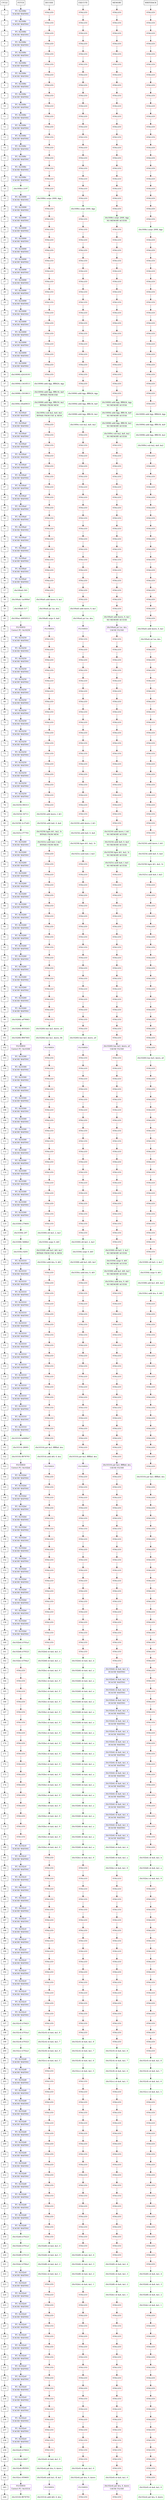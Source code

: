 digraph Pipeline
{
	rankdir = TB
	node [shape = "box", color = "black"]
	edge [color = "black"]
	subgraph cycle {
		rankdir = TB
		CYCLE -> 1 -> 2 -> 3 -> 4 -> 5 -> 6 -> 7 -> 8 -> 9 -> 10 -> 11 -> 12 -> 13 -> 14 -> 15 -> 16 -> 17 -> 18 -> 19 -> 20 -> 21 -> 22 -> 23 -> 24 -> 25 -> 26 -> 27 -> 28 -> 29 -> 30 -> 31 -> 32 -> 33 -> 34 -> 35 -> 36 -> 37 -> 38 -> 39 -> 40 -> 41 -> 42 -> 43 -> 44 -> 45 -> 46 -> 47 -> 48 -> 49 -> 50 -> 51 -> 52 -> 53 -> 54 -> 55 -> 56 -> 57 -> 58 -> 59 -> 60 -> 61 -> 62 -> 63 -> 64 -> 65 -> 66 -> 67 -> 68 -> 69 -> 70 -> 71 -> 72 -> 73 -> 74 -> 75 -> 76 -> 77 -> 78 -> 79 -> 80 -> 81 -> 82 -> 83 -> 84 -> 85 -> 86 -> 87 -> 88 -> 89 -> 90 -> 91 -> 92 -> 93 -> 94 -> 95 -> 96 -> 97 -> 98 -> 99 -> 100 -> 101 -> 102 -> 103 -> 104 -> 105 -> 106 -> 107 -> 108 -> 109 -> 110 -> 111 -> 112 -> 113 -> 114 -> 115 -> 116 -> 117 -> 118 -> 119 -> 120 -> 121 -> 122 -> 123 -> 124 -> 125 -> 126 -> 127 -> 128 -> 129 -> 130 -> 131 -> 132 -> 133 -> 134 -> 135 -> 136 -> 137 -> 138 -> 139 -> 140 -> 141 -> 142 -> 143 -> 144 -> 145 -> 146 -> 147 -> 148 -> 149 -> 150 -> 151 -> 152 -> 153 -> 154 -> 155 -> 156 -> 157 -> 158 -> 159 -> 160 -> 161 -> 162 -> 163 -> 164 -> 165 -> 166 -> 167 -> 168 -> 169 -> 170 -> 171 -> 172 -> 173 -> 174 -> 175 -> 176 -> 177 -> 178 -> 179 -> 180 -> 181 -> 182 -> 183 -> 184 -> 185 -> 186 -> 187 -> 188 -> 189 -> 190 -> 191 -> 192 -> 193 -> 194 -> 195 -> 196 -> 197 -> 198 -> 199 -> 200 -> 201 -> 202 -> 203 -> 204 -> 205 -> 206 -> 207 -> 208 -> 209 -> 210 -> 211 -> 212 -> 213 -> 214 -> 215 -> 216 -> 217 -> 218 -> 219 -> 220 -> 221 -> 222 -> 223 -> 224 -> 225 -> 226 -> 227 -> 228 -> 229 -> 230 -> 231 -> 232 -> 233 -> 234 -> 235 -> 236 -> 237 -> 238 -> 239 -> 240 -> 241 -> 242 -> 243 -> 244
	}

	subgraph fetch {
		rankdir = TB
		fetch0 [shape = "record", label = "{ FETCH }", color = "black"]
		fetch1[shape = "record", label = "{  PC: 0x1008c | ICACHE WAITING }", color = "blue"]
		fetch2[shape = "record", label = "{  PC: 0x1008c | ICACHE WAITING }", color = "blue"]
		fetch3[shape = "record", label = "{  PC: 0x1008c | ICACHE WAITING }", color = "blue"]
		fetch4[shape = "record", label = "{  PC: 0x1008c | ICACHE WAITING }", color = "blue"]
		fetch5[shape = "record", label = "{  PC: 0x1008c | ICACHE WAITING }", color = "blue"]
		fetch6[shape = "record", label = "{  PC: 0x1008c | ICACHE WAITING }", color = "blue"]
		fetch7[shape = "record", label = "{  PC: 0x1008c | ICACHE WAITING }", color = "blue"]
		fetch8[shape = "record", label = "{  PC: 0x1008c | ICACHE WAITING }", color = "blue"]
		fetch9[shape = "record", label = "{  PC: 0x1008c | ICACHE WAITING }", color = "blue"]
		fetch10[shape = "record", label = "{  PC: 0x1008c | ICACHE WAITING }", color = "blue"]
		fetch11[shape = "record", label = "{  PC: 0x1008c | ICACHE WAITING }", color = "blue"]
		fetch12[shape = "record", label = "{  PC: 0x1008c | ICACHE WAITING }", color = "blue"]
		fetch13[shape = "record", label = "{  PC: 0x1008c | ICACHE WAITING }", color = "blue"]
		fetch14[shape = "record", label = "{  PC: 0x1008c | ICACHE WAITING }", color = "blue"]
		fetch15[shape = "record", label = "{  PC: 0x1008c | ICACHE WAITING }", color = "blue"]
		fetch16[shape = "record", label = "{  PC: 0x1008c | ICACHE WAITING }", color = "blue"]
		fetch17[shape = "record", label = "{  PC: 0x1008c | ICACHE WAITING }", color = "blue"]
		fetch18[shape = "record", label = "{  (0x1008c) 2197 }", color = "green"]
		fetch19[shape = "record", label = "{  PC: 0x10090 | ICACHE WAITING }", color = "blue"]
		fetch20[shape = "record", label = "{  PC: 0x10090 | ICACHE WAITING }", color = "blue"]
		fetch21[shape = "record", label = "{  PC: 0x10090 | ICACHE WAITING }", color = "blue"]
		fetch22[shape = "record", label = "{  PC: 0x10090 | ICACHE WAITING }", color = "blue"]
		fetch23[shape = "record", label = "{  PC: 0x10090 | ICACHE WAITING }", color = "blue"]
		fetch24[shape = "record", label = "{  PC: 0x10090 | ICACHE WAITING }", color = "blue"]
		fetch25[shape = "record", label = "{  PC: 0x10090 | ICACHE WAITING }", color = "blue"]
		fetch26[shape = "record", label = "{  PC: 0x10090 | ICACHE WAITING }", color = "blue"]
		fetch27[shape = "record", label = "{  PC: 0x10090 | ICACHE WAITING }", color = "blue"]
		fetch28[shape = "record", label = "{  PC: 0x10090 | ICACHE WAITING }", color = "blue"]
		fetch29[shape = "record", label = "{  PC: 0x10090 | ICACHE WAITING }", color = "blue"]
		fetch30[shape = "record", label = "{  PC: 0x10090 | ICACHE WAITING }", color = "blue"]
		fetch31[shape = "record", label = "{  PC: 0x10090 | ICACHE WAITING }", color = "blue"]
		fetch32[shape = "record", label = "{  PC: 0x10090 | ICACHE WAITING }", color = "blue"]
		fetch33[shape = "record", label = "{  PC: 0x10090 | ICACHE WAITING }", color = "blue"]
		fetch34[shape = "record", label = "{  PC: 0x10090 | ICACHE WAITING }", color = "blue"]
		fetch35[shape = "record", label = "{  PC: 0x10090 | ICACHE WAITING }", color = "blue"]
		fetch36[shape = "record", label = "{  (0x10090) d2418193 }", color = "green"]
		fetch37[shape = "record", label = "{  (0x10094) c3418513 }", color = "green"]
		fetch38[shape = "record", label = "{  (0x10098) c5018613 }", color = "green"]
		fetch39[shape = "record", label = "{  (0x1009c) 40a60633 }", color = "green"]
		fetch40[shape = "record", label = "{  PC: 0x100a0 | ICACHE WAITING }", color = "blue"]
		fetch41[shape = "record", label = "{  PC: 0x100a0 | ICACHE WAITING }", color = "blue"]
		fetch42[shape = "record", label = "{  PC: 0x100a0 | ICACHE WAITING }", color = "blue"]
		fetch43[shape = "record", label = "{  PC: 0x100a0 | ICACHE WAITING }", color = "blue"]
		fetch44[shape = "record", label = "{  PC: 0x100a0 | ICACHE WAITING }", color = "blue"]
		fetch45[shape = "record", label = "{  PC: 0x100a0 | ICACHE WAITING }", color = "blue"]
		fetch46[shape = "record", label = "{  PC: 0x100a0 | ICACHE WAITING }", color = "blue"]
		fetch47[shape = "record", label = "{  PC: 0x100a0 | ICACHE WAITING }", color = "blue"]
		fetch48[shape = "record", label = "{  PC: 0x100a0 | ICACHE WAITING }", color = "blue"]
		fetch49[shape = "record", label = "{  PC: 0x100a0 | ICACHE WAITING }", color = "blue"]
		fetch50[shape = "record", label = "{  PC: 0x100a0 | ICACHE WAITING }", color = "blue"]
		fetch51[shape = "record", label = "{  PC: 0x100a0 | ICACHE WAITING }", color = "blue"]
		fetch52[shape = "record", label = "{  PC: 0x100a0 | ICACHE WAITING }", color = "blue"]
		fetch53[shape = "record", label = "{  PC: 0x100a0 | ICACHE WAITING }", color = "blue"]
		fetch54[shape = "record", label = "{  PC: 0x100a0 | ICACHE WAITING }", color = "blue"]
		fetch55[shape = "record", label = "{  PC: 0x100a0 | ICACHE WAITING }", color = "blue"]
		fetch56[shape = "record", label = "{  PC: 0x100a0 | ICACHE WAITING }", color = "blue"]
		fetch57[shape = "record", label = "{  (0x100a0) 593 }", color = "green"]
		fetch58[shape = "record", label = "{  (0x100a4) 1ac000ef }", color = "green"]
		fetch59[shape = "record", label = "{  (0x100a8) 517 }", color = "green"]
		fetch60[shape = "record", label = "{  (0x100ac) 40050513 }", color = "green"]
		fetch61[shape = "record", label = "{  FLUSHED | Correct PC: 0x10250 }", color = "purple"]
		fetch62[shape = "record", label = "{  PC: 0x10250 | ICACHE WAITING }", color = "blue"]
		fetch63[shape = "record", label = "{  PC: 0x10250 | ICACHE WAITING }", color = "blue"]
		fetch64[shape = "record", label = "{  PC: 0x10250 | ICACHE WAITING }", color = "blue"]
		fetch65[shape = "record", label = "{  PC: 0x10250 | ICACHE WAITING }", color = "blue"]
		fetch66[shape = "record", label = "{  PC: 0x10250 | ICACHE WAITING }", color = "blue"]
		fetch67[shape = "record", label = "{  PC: 0x10250 | ICACHE WAITING }", color = "blue"]
		fetch68[shape = "record", label = "{  PC: 0x10250 | ICACHE WAITING }", color = "blue"]
		fetch69[shape = "record", label = "{  PC: 0x10250 | ICACHE WAITING }", color = "blue"]
		fetch70[shape = "record", label = "{  PC: 0x10250 | ICACHE WAITING }", color = "blue"]
		fetch71[shape = "record", label = "{  PC: 0x10250 | ICACHE WAITING }", color = "blue"]
		fetch72[shape = "record", label = "{  PC: 0x10250 | ICACHE WAITING }", color = "blue"]
		fetch73[shape = "record", label = "{  PC: 0x10250 | ICACHE WAITING }", color = "blue"]
		fetch74[shape = "record", label = "{  PC: 0x10250 | ICACHE WAITING }", color = "blue"]
		fetch75[shape = "record", label = "{  PC: 0x10250 | ICACHE WAITING }", color = "blue"]
		fetch76[shape = "record", label = "{  PC: 0x10250 | ICACHE WAITING }", color = "blue"]
		fetch77[shape = "record", label = "{  PC: 0x10250 | ICACHE WAITING }", color = "blue"]
		fetch78[shape = "record", label = "{  (0x10250) f00313 }", color = "green"]
		fetch79[shape = "record", label = "{  (0x10254) 50713 }", color = "green"]
		fetch80[shape = "record", label = "{  (0x10258) 2c37e63 }", color = "green"]
		fetch81[shape = "record", label = "{  (0x1025c) f77793 }", color = "green"]
		fetch82[shape = "record", label = "{  PC: 0x10260 | ICACHE WAITING }", color = "blue"]
		fetch83[shape = "record", label = "{  PC: 0x10260 | ICACHE WAITING }", color = "blue"]
		fetch84[shape = "record", label = "{  PC: 0x10260 | ICACHE WAITING }", color = "blue"]
		fetch85[shape = "record", label = "{  PC: 0x10260 | ICACHE WAITING }", color = "blue"]
		fetch86[shape = "record", label = "{  PC: 0x10260 | ICACHE WAITING }", color = "blue"]
		fetch87[shape = "record", label = "{  PC: 0x10260 | ICACHE WAITING }", color = "blue"]
		fetch88[shape = "record", label = "{  PC: 0x10260 | ICACHE WAITING }", color = "blue"]
		fetch89[shape = "record", label = "{  PC: 0x10260 | ICACHE WAITING }", color = "blue"]
		fetch90[shape = "record", label = "{  PC: 0x10260 | ICACHE WAITING }", color = "blue"]
		fetch91[shape = "record", label = "{  PC: 0x10260 | ICACHE WAITING }", color = "blue"]
		fetch92[shape = "record", label = "{  PC: 0x10260 | ICACHE WAITING }", color = "blue"]
		fetch93[shape = "record", label = "{  PC: 0x10260 | ICACHE WAITING }", color = "blue"]
		fetch94[shape = "record", label = "{  PC: 0x10260 | ICACHE WAITING }", color = "blue"]
		fetch95[shape = "record", label = "{  PC: 0x10260 | ICACHE WAITING }", color = "blue"]
		fetch96[shape = "record", label = "{  PC: 0x10260 | ICACHE WAITING }", color = "blue"]
		fetch97[shape = "record", label = "{  PC: 0x10260 | ICACHE WAITING }", color = "blue"]
		fetch98[shape = "record", label = "{  PC: 0x10260 | ICACHE WAITING }", color = "blue"]
		fetch99[shape = "record", label = "{  (0x10260) a079063 }", color = "green"]
		fetch100[shape = "record", label = "{  (0x10264) 8059263 }", color = "green"]
		fetch101[shape = "record", label = "{  (0x10268) ff067693 }", color = "green"]
		fetch102[shape = "record", label = "{  FLUSHED | Correct PC: 0x10300 }", color = "purple"]
		fetch103[shape = "record", label = "{  PC: 0x10300 | ICACHE WAITING }", color = "blue"]
		fetch104[shape = "record", label = "{  PC: 0x10300 | ICACHE WAITING }", color = "blue"]
		fetch105[shape = "record", label = "{  PC: 0x10300 | ICACHE WAITING }", color = "blue"]
		fetch106[shape = "record", label = "{  PC: 0x10300 | ICACHE WAITING }", color = "blue"]
		fetch107[shape = "record", label = "{  PC: 0x10300 | ICACHE WAITING }", color = "blue"]
		fetch108[shape = "record", label = "{  PC: 0x10300 | ICACHE WAITING }", color = "blue"]
		fetch109[shape = "record", label = "{  PC: 0x10300 | ICACHE WAITING }", color = "blue"]
		fetch110[shape = "record", label = "{  PC: 0x10300 | ICACHE WAITING }", color = "blue"]
		fetch111[shape = "record", label = "{  PC: 0x10300 | ICACHE WAITING }", color = "blue"]
		fetch112[shape = "record", label = "{  PC: 0x10300 | ICACHE WAITING }", color = "blue"]
		fetch113[shape = "record", label = "{  PC: 0x10300 | ICACHE WAITING }", color = "blue"]
		fetch114[shape = "record", label = "{  PC: 0x10300 | ICACHE WAITING }", color = "blue"]
		fetch115[shape = "record", label = "{  PC: 0x10300 | ICACHE WAITING }", color = "blue"]
		fetch116[shape = "record", label = "{  PC: 0x10300 | ICACHE WAITING }", color = "blue"]
		fetch117[shape = "record", label = "{  PC: 0x10300 | ICACHE WAITING }", color = "blue"]
		fetch118[shape = "record", label = "{  PC: 0x10300 | ICACHE WAITING }", color = "blue"]
		fetch119[shape = "record", label = "{  (0x10300) 279693 }", color = "green"]
		fetch120[shape = "record", label = "{  (0x10304) 297 }", color = "green"]
		fetch121[shape = "record", label = "{  (0x10308) 5686b3 }", color = "green"]
		fetch122[shape = "record", label = "{  (0x1030c) 8293 }", color = "green"]
		fetch123[shape = "record", label = "{  PC: 0x10310 | ICACHE WAITING }", color = "blue"]
		fetch124[shape = "record", label = "{  PC: 0x10310 | ICACHE WAITING }", color = "blue"]
		fetch125[shape = "record", label = "{  PC: 0x10310 | ICACHE WAITING }", color = "blue"]
		fetch126[shape = "record", label = "{  PC: 0x10310 | ICACHE WAITING }", color = "blue"]
		fetch127[shape = "record", label = "{  PC: 0x10310 | ICACHE WAITING }", color = "blue"]
		fetch128[shape = "record", label = "{  PC: 0x10310 | ICACHE WAITING }", color = "blue"]
		fetch129[shape = "record", label = "{  PC: 0x10310 | ICACHE WAITING }", color = "blue"]
		fetch130[shape = "record", label = "{  PC: 0x10310 | ICACHE WAITING }", color = "blue"]
		fetch131[shape = "record", label = "{  PC: 0x10310 | ICACHE WAITING }", color = "blue"]
		fetch132[shape = "record", label = "{  PC: 0x10310 | ICACHE WAITING }", color = "blue"]
		fetch133[shape = "record", label = "{  PC: 0x10310 | ICACHE WAITING }", color = "blue"]
		fetch134[shape = "record", label = "{  PC: 0x10310 | ICACHE WAITING }", color = "blue"]
		fetch135[shape = "record", label = "{  PC: 0x10310 | ICACHE WAITING }", color = "blue"]
		fetch136[shape = "record", label = "{  PC: 0x10310 | ICACHE WAITING }", color = "blue"]
		fetch137[shape = "record", label = "{  PC: 0x10310 | ICACHE WAITING }", color = "blue"]
		fetch138[shape = "record", label = "{  PC: 0x10310 | ICACHE WAITING }", color = "blue"]
		fetch139[shape = "record", label = "{  PC: 0x10310 | ICACHE WAITING }", color = "blue"]
		fetch140[shape = "record", label = "{  (0x10310) fa0680e7 }", color = "green"]
		fetch141[shape = "record", label = "{  (0x10314) 28093 }", color = "green"]
		fetch142[shape = "record", label = "{  (0x10318) ff078793 }", color = "green"]
		fetch143[shape = "record", label = "{  FLUSHED | Correct PC: 0x102b4 }", color = "purple"]
		fetch144[shape = "record", label = "{  PC: 0x102b4 | ICACHE WAITING }", color = "blue"]
		fetch145[shape = "record", label = "{  PC: 0x102b4 | ICACHE WAITING }", color = "blue"]
		fetch146[shape = "record", label = "{  PC: 0x102b4 | ICACHE WAITING }", color = "blue"]
		fetch147[shape = "record", label = "{  PC: 0x102b4 | ICACHE WAITING }", color = "blue"]
		fetch148[shape = "record", label = "{  PC: 0x102b4 | ICACHE WAITING }", color = "blue"]
		fetch149[shape = "record", label = "{  PC: 0x102b4 | ICACHE WAITING }", color = "blue"]
		fetch150[shape = "record", label = "{  PC: 0x102b4 | ICACHE WAITING }", color = "blue"]
		fetch151[shape = "record", label = "{  PC: 0x102b4 | ICACHE WAITING }", color = "blue"]
		fetch152[shape = "record", label = "{  PC: 0x102b4 | ICACHE WAITING }", color = "blue"]
		fetch153[shape = "record", label = "{  PC: 0x102b4 | ICACHE WAITING }", color = "blue"]
		fetch154[shape = "record", label = "{  PC: 0x102b4 | ICACHE WAITING }", color = "blue"]
		fetch155[shape = "record", label = "{  PC: 0x102b4 | ICACHE WAITING }", color = "blue"]
		fetch156[shape = "record", label = "{  PC: 0x102b4 | ICACHE WAITING }", color = "blue"]
		fetch157[shape = "record", label = "{  PC: 0x102b4 | ICACHE WAITING }", color = "blue"]
		fetch158[shape = "record", label = "{  PC: 0x102b4 | ICACHE WAITING }", color = "blue"]
		fetch159[shape = "record", label = "{  PC: 0x102b4 | ICACHE WAITING }", color = "blue"]
		fetch160[shape = "record", label = "{  (0x102b4) b705a3 }", color = "green"]
		fetch161[shape = "record", label = "{  (0x102b8) b70523 }", color = "green"]
		fetch162[shape = "record", label = "{  (0x102bc) b704a3 }", color = "green"]
		fetch163[shape = "record", label = "{ STALLED }", color = "red"]
		fetch164[shape = "record", label = "{ STALLED }", color = "red"]
		fetch165[shape = "record", label = "{ STALLED }", color = "red"]
		fetch166[shape = "record", label = "{ STALLED }", color = "red"]
		fetch167[shape = "record", label = "{ STALLED }", color = "red"]
		fetch168[shape = "record", label = "{ STALLED }", color = "red"]
		fetch169[shape = "record", label = "{ STALLED }", color = "red"]
		fetch170[shape = "record", label = "{ STALLED }", color = "red"]
		fetch171[shape = "record", label = "{ STALLED }", color = "red"]
		fetch172[shape = "record", label = "{ STALLED }", color = "red"]
		fetch173[shape = "record", label = "{ STALLED }", color = "red"]
		fetch174[shape = "record", label = "{ STALLED }", color = "red"]
		fetch175[shape = "record", label = "{ STALLED }", color = "red"]
		fetch176[shape = "record", label = "{ STALLED }", color = "red"]
		fetch177[shape = "record", label = "{ STALLED }", color = "red"]
		fetch178[shape = "record", label = "{ STALLED }", color = "red"]
		fetch179[shape = "record", label = "{ STALLED }", color = "red"]
		fetch180[shape = "record", label = "{  PC: 0x102c0 | ICACHE WAITING }", color = "blue"]
		fetch181[shape = "record", label = "{  PC: 0x102c0 | ICACHE WAITING }", color = "blue"]
		fetch182[shape = "record", label = "{  PC: 0x102c0 | ICACHE WAITING }", color = "blue"]
		fetch183[shape = "record", label = "{  PC: 0x102c0 | ICACHE WAITING }", color = "blue"]
		fetch184[shape = "record", label = "{  PC: 0x102c0 | ICACHE WAITING }", color = "blue"]
		fetch185[shape = "record", label = "{  PC: 0x102c0 | ICACHE WAITING }", color = "blue"]
		fetch186[shape = "record", label = "{  PC: 0x102c0 | ICACHE WAITING }", color = "blue"]
		fetch187[shape = "record", label = "{  PC: 0x102c0 | ICACHE WAITING }", color = "blue"]
		fetch188[shape = "record", label = "{  PC: 0x102c0 | ICACHE WAITING }", color = "blue"]
		fetch189[shape = "record", label = "{  PC: 0x102c0 | ICACHE WAITING }", color = "blue"]
		fetch190[shape = "record", label = "{  PC: 0x102c0 | ICACHE WAITING }", color = "blue"]
		fetch191[shape = "record", label = "{  PC: 0x102c0 | ICACHE WAITING }", color = "blue"]
		fetch192[shape = "record", label = "{  PC: 0x102c0 | ICACHE WAITING }", color = "blue"]
		fetch193[shape = "record", label = "{  PC: 0x102c0 | ICACHE WAITING }", color = "blue"]
		fetch194[shape = "record", label = "{  PC: 0x102c0 | ICACHE WAITING }", color = "blue"]
		fetch195[shape = "record", label = "{  PC: 0x102c0 | ICACHE WAITING }", color = "blue"]
		fetch196[shape = "record", label = "{  PC: 0x102c0 | ICACHE WAITING }", color = "blue"]
		fetch197[shape = "record", label = "{  (0x102c0) b70423 }", color = "green"]
		fetch198[shape = "record", label = "{  (0x102c4) b703a3 }", color = "green"]
		fetch199[shape = "record", label = "{  (0x102c8) b70323 }", color = "green"]
		fetch200[shape = "record", label = "{  (0x102cc) b702a3 }", color = "green"]
		fetch201[shape = "record", label = "{  PC: 0x102d0 | ICACHE WAITING }", color = "blue"]
		fetch202[shape = "record", label = "{  PC: 0x102d0 | ICACHE WAITING }", color = "blue"]
		fetch203[shape = "record", label = "{  PC: 0x102d0 | ICACHE WAITING }", color = "blue"]
		fetch204[shape = "record", label = "{  PC: 0x102d0 | ICACHE WAITING }", color = "blue"]
		fetch205[shape = "record", label = "{  PC: 0x102d0 | ICACHE WAITING }", color = "blue"]
		fetch206[shape = "record", label = "{  PC: 0x102d0 | ICACHE WAITING }", color = "blue"]
		fetch207[shape = "record", label = "{  PC: 0x102d0 | ICACHE WAITING }", color = "blue"]
		fetch208[shape = "record", label = "{  PC: 0x102d0 | ICACHE WAITING }", color = "blue"]
		fetch209[shape = "record", label = "{  PC: 0x102d0 | ICACHE WAITING }", color = "blue"]
		fetch210[shape = "record", label = "{  PC: 0x102d0 | ICACHE WAITING }", color = "blue"]
		fetch211[shape = "record", label = "{  PC: 0x102d0 | ICACHE WAITING }", color = "blue"]
		fetch212[shape = "record", label = "{  PC: 0x102d0 | ICACHE WAITING }", color = "blue"]
		fetch213[shape = "record", label = "{  PC: 0x102d0 | ICACHE WAITING }", color = "blue"]
		fetch214[shape = "record", label = "{  PC: 0x102d0 | ICACHE WAITING }", color = "blue"]
		fetch215[shape = "record", label = "{  PC: 0x102d0 | ICACHE WAITING }", color = "blue"]
		fetch216[shape = "record", label = "{  PC: 0x102d0 | ICACHE WAITING }", color = "blue"]
		fetch217[shape = "record", label = "{  PC: 0x102d0 | ICACHE WAITING }", color = "blue"]
		fetch218[shape = "record", label = "{  (0x102d0) b70223 }", color = "green"]
		fetch219[shape = "record", label = "{  (0x102d4) b701a3 }", color = "green"]
		fetch220[shape = "record", label = "{  (0x102d8) b70123 }", color = "green"]
		fetch221[shape = "record", label = "{  (0x102dc) b700a3 }", color = "green"]
		fetch222[shape = "record", label = "{  PC: 0x102e0 | ICACHE WAITING }", color = "blue"]
		fetch223[shape = "record", label = "{  PC: 0x102e0 | ICACHE WAITING }", color = "blue"]
		fetch224[shape = "record", label = "{  PC: 0x102e0 | ICACHE WAITING }", color = "blue"]
		fetch225[shape = "record", label = "{  PC: 0x102e0 | ICACHE WAITING }", color = "blue"]
		fetch226[shape = "record", label = "{  PC: 0x102e0 | ICACHE WAITING }", color = "blue"]
		fetch227[shape = "record", label = "{  PC: 0x102e0 | ICACHE WAITING }", color = "blue"]
		fetch228[shape = "record", label = "{  PC: 0x102e0 | ICACHE WAITING }", color = "blue"]
		fetch229[shape = "record", label = "{  PC: 0x102e0 | ICACHE WAITING }", color = "blue"]
		fetch230[shape = "record", label = "{  PC: 0x102e0 | ICACHE WAITING }", color = "blue"]
		fetch231[shape = "record", label = "{  PC: 0x102e0 | ICACHE WAITING }", color = "blue"]
		fetch232[shape = "record", label = "{  PC: 0x102e0 | ICACHE WAITING }", color = "blue"]
		fetch233[shape = "record", label = "{  PC: 0x102e0 | ICACHE WAITING }", color = "blue"]
		fetch234[shape = "record", label = "{  PC: 0x102e0 | ICACHE WAITING }", color = "blue"]
		fetch235[shape = "record", label = "{  PC: 0x102e0 | ICACHE WAITING }", color = "blue"]
		fetch236[shape = "record", label = "{  PC: 0x102e0 | ICACHE WAITING }", color = "blue"]
		fetch237[shape = "record", label = "{  PC: 0x102e0 | ICACHE WAITING }", color = "blue"]
		fetch238[shape = "record", label = "{  PC: 0x102e0 | ICACHE WAITING }", color = "blue"]
		fetch239[shape = "record", label = "{  (0x102e0) b70023 }", color = "green"]
		fetch240[shape = "record", label = "{  (0x102e4) 8067 }", color = "green"]
		fetch241[shape = "record", label = "{  (0x102e8) ff5f593 }", color = "green"]
		fetch242[shape = "record", label = "{  (0x102ec) 859693 }", color = "green"]
		fetch243[shape = "record", label = "{  FLUSHED | Correct PC: 0x10314 }", color = "purple"]
		fetch244[shape = "record", label = "{  (0x10318) ff078793 }", color = "green"]
		fetch0 -> fetch1 -> fetch2 -> fetch3 -> fetch4 -> fetch5 -> fetch6 -> fetch7 -> fetch8 -> fetch9 -> fetch10 -> fetch11 -> fetch12 -> fetch13 -> fetch14 -> fetch15 -> fetch16 -> fetch17 -> fetch18 -> fetch19 -> fetch20 -> fetch21 -> fetch22 -> fetch23 -> fetch24 -> fetch25 -> fetch26 -> fetch27 -> fetch28 -> fetch29 -> fetch30 -> fetch31 -> fetch32 -> fetch33 -> fetch34 -> fetch35 -> fetch36 -> fetch37 -> fetch38 -> fetch39 -> fetch40 -> fetch41 -> fetch42 -> fetch43 -> fetch44 -> fetch45 -> fetch46 -> fetch47 -> fetch48 -> fetch49 -> fetch50 -> fetch51 -> fetch52 -> fetch53 -> fetch54 -> fetch55 -> fetch56 -> fetch57 -> fetch58 -> fetch59 -> fetch60 -> fetch61 -> fetch62 -> fetch63 -> fetch64 -> fetch65 -> fetch66 -> fetch67 -> fetch68 -> fetch69 -> fetch70 -> fetch71 -> fetch72 -> fetch73 -> fetch74 -> fetch75 -> fetch76 -> fetch77 -> fetch78 -> fetch79 -> fetch80 -> fetch81 -> fetch82 -> fetch83 -> fetch84 -> fetch85 -> fetch86 -> fetch87 -> fetch88 -> fetch89 -> fetch90 -> fetch91 -> fetch92 -> fetch93 -> fetch94 -> fetch95 -> fetch96 -> fetch97 -> fetch98 -> fetch99 -> fetch100 -> fetch101 -> fetch102 -> fetch103 -> fetch104 -> fetch105 -> fetch106 -> fetch107 -> fetch108 -> fetch109 -> fetch110 -> fetch111 -> fetch112 -> fetch113 -> fetch114 -> fetch115 -> fetch116 -> fetch117 -> fetch118 -> fetch119 -> fetch120 -> fetch121 -> fetch122 -> fetch123 -> fetch124 -> fetch125 -> fetch126 -> fetch127 -> fetch128 -> fetch129 -> fetch130 -> fetch131 -> fetch132 -> fetch133 -> fetch134 -> fetch135 -> fetch136 -> fetch137 -> fetch138 -> fetch139 -> fetch140 -> fetch141 -> fetch142 -> fetch143 -> fetch144 -> fetch145 -> fetch146 -> fetch147 -> fetch148 -> fetch149 -> fetch150 -> fetch151 -> fetch152 -> fetch153 -> fetch154 -> fetch155 -> fetch156 -> fetch157 -> fetch158 -> fetch159 -> fetch160 -> fetch161 -> fetch162 -> fetch163 -> fetch164 -> fetch165 -> fetch166 -> fetch167 -> fetch168 -> fetch169 -> fetch170 -> fetch171 -> fetch172 -> fetch173 -> fetch174 -> fetch175 -> fetch176 -> fetch177 -> fetch178 -> fetch179 -> fetch180 -> fetch181 -> fetch182 -> fetch183 -> fetch184 -> fetch185 -> fetch186 -> fetch187 -> fetch188 -> fetch189 -> fetch190 -> fetch191 -> fetch192 -> fetch193 -> fetch194 -> fetch195 -> fetch196 -> fetch197 -> fetch198 -> fetch199 -> fetch200 -> fetch201 -> fetch202 -> fetch203 -> fetch204 -> fetch205 -> fetch206 -> fetch207 -> fetch208 -> fetch209 -> fetch210 -> fetch211 -> fetch212 -> fetch213 -> fetch214 -> fetch215 -> fetch216 -> fetch217 -> fetch218 -> fetch219 -> fetch220 -> fetch221 -> fetch222 -> fetch223 -> fetch224 -> fetch225 -> fetch226 -> fetch227 -> fetch228 -> fetch229 -> fetch230 -> fetch231 -> fetch232 -> fetch233 -> fetch234 -> fetch235 -> fetch236 -> fetch237 -> fetch238 -> fetch239 -> fetch240 -> fetch241 -> fetch242 -> fetch243 -> fetch244
	}
	subgraph decode {
		rankdir = TB
		decode0 [shape = "record", label = "{ DECODE }", color = "black"]
		decode1[shape = "record", label = "{ STALLED }", color = "red"]
		decode2[shape = "record", label = "{ STALLED }", color = "red"]
		decode3[shape = "record", label = "{ STALLED }", color = "red"]
		decode4[shape = "record", label = "{ STALLED }", color = "red"]
		decode5[shape = "record", label = "{ STALLED }", color = "red"]
		decode6[shape = "record", label = "{ STALLED }", color = "red"]
		decode7[shape = "record", label = "{ STALLED }", color = "red"]
		decode8[shape = "record", label = "{ STALLED }", color = "red"]
		decode9[shape = "record", label = "{ STALLED }", color = "red"]
		decode10[shape = "record", label = "{ STALLED }", color = "red"]
		decode11[shape = "record", label = "{ STALLED }", color = "red"]
		decode12[shape = "record", label = "{ STALLED }", color = "red"]
		decode13[shape = "record", label = "{ STALLED }", color = "red"]
		decode14[shape = "record", label = "{ STALLED }", color = "red"]
		decode15[shape = "record", label = "{ STALLED }", color = "red"]
		decode16[shape = "record", label = "{ STALLED }", color = "red"]
		decode17[shape = "record", label = "{ STALLED }", color = "red"]
		decode18[shape = "record", label = "{ STALLED }", color = "red"]
		decode19[shape = "record", label = "{  (0x1008c) auipc 2000, $gp }", color = "green"]
		decode20[shape = "record", label = "{ STALLED }", color = "red"]
		decode21[shape = "record", label = "{ STALLED }", color = "red"]
		decode22[shape = "record", label = "{ STALLED }", color = "red"]
		decode23[shape = "record", label = "{ STALLED }", color = "red"]
		decode24[shape = "record", label = "{ STALLED }", color = "red"]
		decode25[shape = "record", label = "{ STALLED }", color = "red"]
		decode26[shape = "record", label = "{ STALLED }", color = "red"]
		decode27[shape = "record", label = "{ STALLED }", color = "red"]
		decode28[shape = "record", label = "{ STALLED }", color = "red"]
		decode29[shape = "record", label = "{ STALLED }", color = "red"]
		decode30[shape = "record", label = "{ STALLED }", color = "red"]
		decode31[shape = "record", label = "{ STALLED }", color = "red"]
		decode32[shape = "record", label = "{ STALLED }", color = "red"]
		decode33[shape = "record", label = "{ STALLED }", color = "red"]
		decode34[shape = "record", label = "{ STALLED }", color = "red"]
		decode35[shape = "record", label = "{ STALLED }", color = "red"]
		decode36[shape = "record", label = "{ STALLED }", color = "red"]
		decode37[shape = "record", label = "{  (0x10090) addi $gp, fffffd24, $gp }", color = "green"]
		decode38[shape = "record", label = "{  (0x10094) addi $gp, fffffc34, $a0| BYPASS FROM EXE }", color = "green"]
		decode39[shape = "record", label = "{  (0x10098) addi $gp, fffffc50, $a2| BYPASS FROM MEM }", color = "green"]
		decode40[shape = "record", label = "{  (0x1009c) sub $a2, $a0, $a2| BYPASS FROM EXE & MEM }", color = "green"]
		decode41[shape = "record", label = "{ STALLED }", color = "red"]
		decode42[shape = "record", label = "{ STALLED }", color = "red"]
		decode43[shape = "record", label = "{ STALLED }", color = "red"]
		decode44[shape = "record", label = "{ STALLED }", color = "red"]
		decode45[shape = "record", label = "{ STALLED }", color = "red"]
		decode46[shape = "record", label = "{ STALLED }", color = "red"]
		decode47[shape = "record", label = "{ STALLED }", color = "red"]
		decode48[shape = "record", label = "{ STALLED }", color = "red"]
		decode49[shape = "record", label = "{ STALLED }", color = "red"]
		decode50[shape = "record", label = "{ STALLED }", color = "red"]
		decode51[shape = "record", label = "{ STALLED }", color = "red"]
		decode52[shape = "record", label = "{ STALLED }", color = "red"]
		decode53[shape = "record", label = "{ STALLED }", color = "red"]
		decode54[shape = "record", label = "{ STALLED }", color = "red"]
		decode55[shape = "record", label = "{ STALLED }", color = "red"]
		decode56[shape = "record", label = "{ STALLED }", color = "red"]
		decode57[shape = "record", label = "{ STALLED }", color = "red"]
		decode58[shape = "record", label = "{  (0x100a0) addi $zero, 0, $a1 }", color = "green"]
		decode59[shape = "record", label = "{  (0x100a4) jal 1ac, $ra }", color = "green"]
		decode60[shape = "record", label = "{  (0x100a8) auipc 0, $a0 }", color = "green"]
		decode61[shape = "record", label = "{ FLUSHED }", color = "purple"]
		decode62[shape = "record", label = "{ STALLED }", color = "red"]
		decode63[shape = "record", label = "{ STALLED }", color = "red"]
		decode64[shape = "record", label = "{ STALLED }", color = "red"]
		decode65[shape = "record", label = "{ STALLED }", color = "red"]
		decode66[shape = "record", label = "{ STALLED }", color = "red"]
		decode67[shape = "record", label = "{ STALLED }", color = "red"]
		decode68[shape = "record", label = "{ STALLED }", color = "red"]
		decode69[shape = "record", label = "{ STALLED }", color = "red"]
		decode70[shape = "record", label = "{ STALLED }", color = "red"]
		decode71[shape = "record", label = "{ STALLED }", color = "red"]
		decode72[shape = "record", label = "{ STALLED }", color = "red"]
		decode73[shape = "record", label = "{ STALLED }", color = "red"]
		decode74[shape = "record", label = "{ STALLED }", color = "red"]
		decode75[shape = "record", label = "{ STALLED }", color = "red"]
		decode76[shape = "record", label = "{ STALLED }", color = "red"]
		decode77[shape = "record", label = "{ STALLED }", color = "red"]
		decode78[shape = "record", label = "{ STALLED }", color = "red"]
		decode79[shape = "record", label = "{  (0x10250) addi $zero, f, $t1 }", color = "green"]
		decode80[shape = "record", label = "{  (0x10254) addi $a0, 0, $a4 }", color = "green"]
		decode81[shape = "record", label = "{  (0x10258) bgeu $t1, $a2, 3c| BYPASS FROM MEM }", color = "green"]
		decode82[shape = "record", label = "{  (0x1025c) andi $a4, f, $a5| BYPASS FROM MEM }", color = "green"]
		decode83[shape = "record", label = "{ STALLED }", color = "red"]
		decode84[shape = "record", label = "{ STALLED }", color = "red"]
		decode85[shape = "record", label = "{ STALLED }", color = "red"]
		decode86[shape = "record", label = "{ STALLED }", color = "red"]
		decode87[shape = "record", label = "{ STALLED }", color = "red"]
		decode88[shape = "record", label = "{ STALLED }", color = "red"]
		decode89[shape = "record", label = "{ STALLED }", color = "red"]
		decode90[shape = "record", label = "{ STALLED }", color = "red"]
		decode91[shape = "record", label = "{ STALLED }", color = "red"]
		decode92[shape = "record", label = "{ STALLED }", color = "red"]
		decode93[shape = "record", label = "{ STALLED }", color = "red"]
		decode94[shape = "record", label = "{ STALLED }", color = "red"]
		decode95[shape = "record", label = "{ STALLED }", color = "red"]
		decode96[shape = "record", label = "{ STALLED }", color = "red"]
		decode97[shape = "record", label = "{ STALLED }", color = "red"]
		decode98[shape = "record", label = "{ STALLED }", color = "red"]
		decode99[shape = "record", label = "{ STALLED }", color = "red"]
		decode100[shape = "record", label = "{  (0x10260) bne $a5, $zero, a0 }", color = "green"]
		decode101[shape = "record", label = "{  (0x10264) bne $a1, $zero, 84 }", color = "green"]
		decode102[shape = "record", label = "{ FLUSHED }", color = "purple"]
		decode103[shape = "record", label = "{ STALLED }", color = "red"]
		decode104[shape = "record", label = "{ STALLED }", color = "red"]
		decode105[shape = "record", label = "{ STALLED }", color = "red"]
		decode106[shape = "record", label = "{ STALLED }", color = "red"]
		decode107[shape = "record", label = "{ STALLED }", color = "red"]
		decode108[shape = "record", label = "{ STALLED }", color = "red"]
		decode109[shape = "record", label = "{ STALLED }", color = "red"]
		decode110[shape = "record", label = "{ STALLED }", color = "red"]
		decode111[shape = "record", label = "{ STALLED }", color = "red"]
		decode112[shape = "record", label = "{ STALLED }", color = "red"]
		decode113[shape = "record", label = "{ STALLED }", color = "red"]
		decode114[shape = "record", label = "{ STALLED }", color = "red"]
		decode115[shape = "record", label = "{ STALLED }", color = "red"]
		decode116[shape = "record", label = "{ STALLED }", color = "red"]
		decode117[shape = "record", label = "{ STALLED }", color = "red"]
		decode118[shape = "record", label = "{ STALLED }", color = "red"]
		decode119[shape = "record", label = "{ STALLED }", color = "red"]
		decode120[shape = "record", label = "{  (0x10300) slli $a5, 2, $a3 }", color = "green"]
		decode121[shape = "record", label = "{  (0x10304) auipc 0, $t0 }", color = "green"]
		decode122[shape = "record", label = "{  (0x10308) add $a3, $t0, $a3| BYPASS FROM EXE & MEM }", color = "green"]
		decode123[shape = "record", label = "{  (0x1030c) addi $ra, 0, $t0 }", color = "green"]
		decode124[shape = "record", label = "{ STALLED }", color = "red"]
		decode125[shape = "record", label = "{ STALLED }", color = "red"]
		decode126[shape = "record", label = "{ STALLED }", color = "red"]
		decode127[shape = "record", label = "{ STALLED }", color = "red"]
		decode128[shape = "record", label = "{ STALLED }", color = "red"]
		decode129[shape = "record", label = "{ STALLED }", color = "red"]
		decode130[shape = "record", label = "{ STALLED }", color = "red"]
		decode131[shape = "record", label = "{ STALLED }", color = "red"]
		decode132[shape = "record", label = "{ STALLED }", color = "red"]
		decode133[shape = "record", label = "{ STALLED }", color = "red"]
		decode134[shape = "record", label = "{ STALLED }", color = "red"]
		decode135[shape = "record", label = "{ STALLED }", color = "red"]
		decode136[shape = "record", label = "{ STALLED }", color = "red"]
		decode137[shape = "record", label = "{ STALLED }", color = "red"]
		decode138[shape = "record", label = "{ STALLED }", color = "red"]
		decode139[shape = "record", label = "{ STALLED }", color = "red"]
		decode140[shape = "record", label = "{ STALLED }", color = "red"]
		decode141[shape = "record", label = "{  (0x10310) jalr $a3, ffffffa0, $ra }", color = "green"]
		decode142[shape = "record", label = "{  (0x10314) addi $t0, 0, $ra }", color = "green"]
		decode143[shape = "record", label = "{ FLUSHED }", color = "purple"]
		decode144[shape = "record", label = "{ STALLED }", color = "red"]
		decode145[shape = "record", label = "{ STALLED }", color = "red"]
		decode146[shape = "record", label = "{ STALLED }", color = "red"]
		decode147[shape = "record", label = "{ STALLED }", color = "red"]
		decode148[shape = "record", label = "{ STALLED }", color = "red"]
		decode149[shape = "record", label = "{ STALLED }", color = "red"]
		decode150[shape = "record", label = "{ STALLED }", color = "red"]
		decode151[shape = "record", label = "{ STALLED }", color = "red"]
		decode152[shape = "record", label = "{ STALLED }", color = "red"]
		decode153[shape = "record", label = "{ STALLED }", color = "red"]
		decode154[shape = "record", label = "{ STALLED }", color = "red"]
		decode155[shape = "record", label = "{ STALLED }", color = "red"]
		decode156[shape = "record", label = "{ STALLED }", color = "red"]
		decode157[shape = "record", label = "{ STALLED }", color = "red"]
		decode158[shape = "record", label = "{ STALLED }", color = "red"]
		decode159[shape = "record", label = "{ STALLED }", color = "red"]
		decode160[shape = "record", label = "{ STALLED }", color = "red"]
		decode161[shape = "record", label = "{  (0x102b4) sb $a4, $a1, b }", color = "green"]
		decode162[shape = "record", label = "{  (0x102b8) sb $a4, $a1, a }", color = "green"]
		decode163[shape = "record", label = "{  (0x102bc) sb $a4, $a1, 9 }", color = "green"]
		decode164[shape = "record", label = "{  (0x102bc) sb $a4, $a1, 9 }", color = "green"]
		decode165[shape = "record", label = "{  (0x102bc) sb $a4, $a1, 9 }", color = "green"]
		decode166[shape = "record", label = "{  (0x102bc) sb $a4, $a1, 9 }", color = "green"]
		decode167[shape = "record", label = "{  (0x102bc) sb $a4, $a1, 9 }", color = "green"]
		decode168[shape = "record", label = "{  (0x102bc) sb $a4, $a1, 9 }", color = "green"]
		decode169[shape = "record", label = "{  (0x102bc) sb $a4, $a1, 9 }", color = "green"]
		decode170[shape = "record", label = "{  (0x102bc) sb $a4, $a1, 9 }", color = "green"]
		decode171[shape = "record", label = "{  (0x102bc) sb $a4, $a1, 9 }", color = "green"]
		decode172[shape = "record", label = "{  (0x102bc) sb $a4, $a1, 9 }", color = "green"]
		decode173[shape = "record", label = "{  (0x102bc) sb $a4, $a1, 9 }", color = "green"]
		decode174[shape = "record", label = "{  (0x102bc) sb $a4, $a1, 9 }", color = "green"]
		decode175[shape = "record", label = "{  (0x102bc) sb $a4, $a1, 9 }", color = "green"]
		decode176[shape = "record", label = "{  (0x102bc) sb $a4, $a1, 9 }", color = "green"]
		decode177[shape = "record", label = "{  (0x102bc) sb $a4, $a1, 9 }", color = "green"]
		decode178[shape = "record", label = "{  (0x102bc) sb $a4, $a1, 9 }", color = "green"]
		decode179[shape = "record", label = "{  (0x102bc) sb $a4, $a1, 9 }", color = "green"]
		decode180[shape = "record", label = "{  (0x102bc) sb $a4, $a1, 9 }", color = "green"]
		decode181[shape = "record", label = "{ STALLED }", color = "red"]
		decode182[shape = "record", label = "{ STALLED }", color = "red"]
		decode183[shape = "record", label = "{ STALLED }", color = "red"]
		decode184[shape = "record", label = "{ STALLED }", color = "red"]
		decode185[shape = "record", label = "{ STALLED }", color = "red"]
		decode186[shape = "record", label = "{ STALLED }", color = "red"]
		decode187[shape = "record", label = "{ STALLED }", color = "red"]
		decode188[shape = "record", label = "{ STALLED }", color = "red"]
		decode189[shape = "record", label = "{ STALLED }", color = "red"]
		decode190[shape = "record", label = "{ STALLED }", color = "red"]
		decode191[shape = "record", label = "{ STALLED }", color = "red"]
		decode192[shape = "record", label = "{ STALLED }", color = "red"]
		decode193[shape = "record", label = "{ STALLED }", color = "red"]
		decode194[shape = "record", label = "{ STALLED }", color = "red"]
		decode195[shape = "record", label = "{ STALLED }", color = "red"]
		decode196[shape = "record", label = "{ STALLED }", color = "red"]
		decode197[shape = "record", label = "{ STALLED }", color = "red"]
		decode198[shape = "record", label = "{  (0x102c0) sb $a4, $a1, 8 }", color = "green"]
		decode199[shape = "record", label = "{  (0x102c4) sb $a4, $a1, 7 }", color = "green"]
		decode200[shape = "record", label = "{  (0x102c8) sb $a4, $a1, 6 }", color = "green"]
		decode201[shape = "record", label = "{  (0x102cc) sb $a4, $a1, 5 }", color = "green"]
		decode202[shape = "record", label = "{ STALLED }", color = "red"]
		decode203[shape = "record", label = "{ STALLED }", color = "red"]
		decode204[shape = "record", label = "{ STALLED }", color = "red"]
		decode205[shape = "record", label = "{ STALLED }", color = "red"]
		decode206[shape = "record", label = "{ STALLED }", color = "red"]
		decode207[shape = "record", label = "{ STALLED }", color = "red"]
		decode208[shape = "record", label = "{ STALLED }", color = "red"]
		decode209[shape = "record", label = "{ STALLED }", color = "red"]
		decode210[shape = "record", label = "{ STALLED }", color = "red"]
		decode211[shape = "record", label = "{ STALLED }", color = "red"]
		decode212[shape = "record", label = "{ STALLED }", color = "red"]
		decode213[shape = "record", label = "{ STALLED }", color = "red"]
		decode214[shape = "record", label = "{ STALLED }", color = "red"]
		decode215[shape = "record", label = "{ STALLED }", color = "red"]
		decode216[shape = "record", label = "{ STALLED }", color = "red"]
		decode217[shape = "record", label = "{ STALLED }", color = "red"]
		decode218[shape = "record", label = "{ STALLED }", color = "red"]
		decode219[shape = "record", label = "{  (0x102d0) sb $a4, $a1, 4 }", color = "green"]
		decode220[shape = "record", label = "{  (0x102d4) sb $a4, $a1, 3 }", color = "green"]
		decode221[shape = "record", label = "{  (0x102d8) sb $a4, $a1, 2 }", color = "green"]
		decode222[shape = "record", label = "{  (0x102dc) sb $a4, $a1, 1 }", color = "green"]
		decode223[shape = "record", label = "{ STALLED }", color = "red"]
		decode224[shape = "record", label = "{ STALLED }", color = "red"]
		decode225[shape = "record", label = "{ STALLED }", color = "red"]
		decode226[shape = "record", label = "{ STALLED }", color = "red"]
		decode227[shape = "record", label = "{ STALLED }", color = "red"]
		decode228[shape = "record", label = "{ STALLED }", color = "red"]
		decode229[shape = "record", label = "{ STALLED }", color = "red"]
		decode230[shape = "record", label = "{ STALLED }", color = "red"]
		decode231[shape = "record", label = "{ STALLED }", color = "red"]
		decode232[shape = "record", label = "{ STALLED }", color = "red"]
		decode233[shape = "record", label = "{ STALLED }", color = "red"]
		decode234[shape = "record", label = "{ STALLED }", color = "red"]
		decode235[shape = "record", label = "{ STALLED }", color = "red"]
		decode236[shape = "record", label = "{ STALLED }", color = "red"]
		decode237[shape = "record", label = "{ STALLED }", color = "red"]
		decode238[shape = "record", label = "{ STALLED }", color = "red"]
		decode239[shape = "record", label = "{ STALLED }", color = "red"]
		decode240[shape = "record", label = "{  (0x102e0) sb $a4, $a1, 0 }", color = "green"]
		decode241[shape = "record", label = "{  (0x102e4) jalr $ra, 0, $zero }", color = "green"]
		decode242[shape = "record", label = "{  (0x102e8) andi $a1, ff, $a1 }", color = "green"]
		decode243[shape = "record", label = "{ FLUSHED }", color = "purple"]
		decode244[shape = "record", label = "{  (0x10314) addi $t0, 0, $ra }", color = "green"]
		decode0 -> decode1 -> decode2 -> decode3 -> decode4 -> decode5 -> decode6 -> decode7 -> decode8 -> decode9 -> decode10 -> decode11 -> decode12 -> decode13 -> decode14 -> decode15 -> decode16 -> decode17 -> decode18 -> decode19 -> decode20 -> decode21 -> decode22 -> decode23 -> decode24 -> decode25 -> decode26 -> decode27 -> decode28 -> decode29 -> decode30 -> decode31 -> decode32 -> decode33 -> decode34 -> decode35 -> decode36 -> decode37 -> decode38 -> decode39 -> decode40 -> decode41 -> decode42 -> decode43 -> decode44 -> decode45 -> decode46 -> decode47 -> decode48 -> decode49 -> decode50 -> decode51 -> decode52 -> decode53 -> decode54 -> decode55 -> decode56 -> decode57 -> decode58 -> decode59 -> decode60 -> decode61 -> decode62 -> decode63 -> decode64 -> decode65 -> decode66 -> decode67 -> decode68 -> decode69 -> decode70 -> decode71 -> decode72 -> decode73 -> decode74 -> decode75 -> decode76 -> decode77 -> decode78 -> decode79 -> decode80 -> decode81 -> decode82 -> decode83 -> decode84 -> decode85 -> decode86 -> decode87 -> decode88 -> decode89 -> decode90 -> decode91 -> decode92 -> decode93 -> decode94 -> decode95 -> decode96 -> decode97 -> decode98 -> decode99 -> decode100 -> decode101 -> decode102 -> decode103 -> decode104 -> decode105 -> decode106 -> decode107 -> decode108 -> decode109 -> decode110 -> decode111 -> decode112 -> decode113 -> decode114 -> decode115 -> decode116 -> decode117 -> decode118 -> decode119 -> decode120 -> decode121 -> decode122 -> decode123 -> decode124 -> decode125 -> decode126 -> decode127 -> decode128 -> decode129 -> decode130 -> decode131 -> decode132 -> decode133 -> decode134 -> decode135 -> decode136 -> decode137 -> decode138 -> decode139 -> decode140 -> decode141 -> decode142 -> decode143 -> decode144 -> decode145 -> decode146 -> decode147 -> decode148 -> decode149 -> decode150 -> decode151 -> decode152 -> decode153 -> decode154 -> decode155 -> decode156 -> decode157 -> decode158 -> decode159 -> decode160 -> decode161 -> decode162 -> decode163 -> decode164 -> decode165 -> decode166 -> decode167 -> decode168 -> decode169 -> decode170 -> decode171 -> decode172 -> decode173 -> decode174 -> decode175 -> decode176 -> decode177 -> decode178 -> decode179 -> decode180 -> decode181 -> decode182 -> decode183 -> decode184 -> decode185 -> decode186 -> decode187 -> decode188 -> decode189 -> decode190 -> decode191 -> decode192 -> decode193 -> decode194 -> decode195 -> decode196 -> decode197 -> decode198 -> decode199 -> decode200 -> decode201 -> decode202 -> decode203 -> decode204 -> decode205 -> decode206 -> decode207 -> decode208 -> decode209 -> decode210 -> decode211 -> decode212 -> decode213 -> decode214 -> decode215 -> decode216 -> decode217 -> decode218 -> decode219 -> decode220 -> decode221 -> decode222 -> decode223 -> decode224 -> decode225 -> decode226 -> decode227 -> decode228 -> decode229 -> decode230 -> decode231 -> decode232 -> decode233 -> decode234 -> decode235 -> decode236 -> decode237 -> decode238 -> decode239 -> decode240 -> decode241 -> decode242 -> decode243 -> decode244
	}
	subgraph execute {
		rankdir = TB
		execute0 [shape = "record", label = "{ EXECUTE }", color = "black"]
		execute1[shape = "record", label = "{ STALLED }", color = "red"]
		execute2[shape = "record", label = "{ STALLED }", color = "red"]
		execute3[shape = "record", label = "{ STALLED }", color = "red"]
		execute4[shape = "record", label = "{ STALLED }", color = "red"]
		execute5[shape = "record", label = "{ STALLED }", color = "red"]
		execute6[shape = "record", label = "{ STALLED }", color = "red"]
		execute7[shape = "record", label = "{ STALLED }", color = "red"]
		execute8[shape = "record", label = "{ STALLED }", color = "red"]
		execute9[shape = "record", label = "{ STALLED }", color = "red"]
		execute10[shape = "record", label = "{ STALLED }", color = "red"]
		execute11[shape = "record", label = "{ STALLED }", color = "red"]
		execute12[shape = "record", label = "{ STALLED }", color = "red"]
		execute13[shape = "record", label = "{ STALLED }", color = "red"]
		execute14[shape = "record", label = "{ STALLED }", color = "red"]
		execute15[shape = "record", label = "{ STALLED }", color = "red"]
		execute16[shape = "record", label = "{ STALLED }", color = "red"]
		execute17[shape = "record", label = "{ STALLED }", color = "red"]
		execute18[shape = "record", label = "{ STALLED }", color = "red"]
		execute19[shape = "record", label = "{ STALLED }", color = "red"]
		execute20[shape = "record", label = "{  (0x1008c) auipc 2000, $gp }", color = "green"]
		execute21[shape = "record", label = "{ STALLED }", color = "red"]
		execute22[shape = "record", label = "{ STALLED }", color = "red"]
		execute23[shape = "record", label = "{ STALLED }", color = "red"]
		execute24[shape = "record", label = "{ STALLED }", color = "red"]
		execute25[shape = "record", label = "{ STALLED }", color = "red"]
		execute26[shape = "record", label = "{ STALLED }", color = "red"]
		execute27[shape = "record", label = "{ STALLED }", color = "red"]
		execute28[shape = "record", label = "{ STALLED }", color = "red"]
		execute29[shape = "record", label = "{ STALLED }", color = "red"]
		execute30[shape = "record", label = "{ STALLED }", color = "red"]
		execute31[shape = "record", label = "{ STALLED }", color = "red"]
		execute32[shape = "record", label = "{ STALLED }", color = "red"]
		execute33[shape = "record", label = "{ STALLED }", color = "red"]
		execute34[shape = "record", label = "{ STALLED }", color = "red"]
		execute35[shape = "record", label = "{ STALLED }", color = "red"]
		execute36[shape = "record", label = "{ STALLED }", color = "red"]
		execute37[shape = "record", label = "{ STALLED }", color = "red"]
		execute38[shape = "record", label = "{  (0x10090) addi $gp, fffffd24, $gp }", color = "green"]
		execute39[shape = "record", label = "{  (0x10094) addi $gp, fffffc34, $a0 }", color = "green"]
		execute40[shape = "record", label = "{  (0x10098) addi $gp, fffffc50, $a2 }", color = "green"]
		execute41[shape = "record", label = "{  (0x1009c) sub $a2, $a0, $a2 }", color = "green"]
		execute42[shape = "record", label = "{ STALLED }", color = "red"]
		execute43[shape = "record", label = "{ STALLED }", color = "red"]
		execute44[shape = "record", label = "{ STALLED }", color = "red"]
		execute45[shape = "record", label = "{ STALLED }", color = "red"]
		execute46[shape = "record", label = "{ STALLED }", color = "red"]
		execute47[shape = "record", label = "{ STALLED }", color = "red"]
		execute48[shape = "record", label = "{ STALLED }", color = "red"]
		execute49[shape = "record", label = "{ STALLED }", color = "red"]
		execute50[shape = "record", label = "{ STALLED }", color = "red"]
		execute51[shape = "record", label = "{ STALLED }", color = "red"]
		execute52[shape = "record", label = "{ STALLED }", color = "red"]
		execute53[shape = "record", label = "{ STALLED }", color = "red"]
		execute54[shape = "record", label = "{ STALLED }", color = "red"]
		execute55[shape = "record", label = "{ STALLED }", color = "red"]
		execute56[shape = "record", label = "{ STALLED }", color = "red"]
		execute57[shape = "record", label = "{ STALLED }", color = "red"]
		execute58[shape = "record", label = "{ STALLED }", color = "red"]
		execute59[shape = "record", label = "{  (0x100a0) addi $zero, 0, $a1 }", color = "green"]
		execute60[shape = "record", label = "{  (0x100a4) jal 1ac, $ra }", color = "green"]
		execute61[shape = "record", label = "{ FLUSHED }", color = "purple"]
		execute62[shape = "record", label = "{ STALLED }", color = "red"]
		execute63[shape = "record", label = "{ STALLED }", color = "red"]
		execute64[shape = "record", label = "{ STALLED }", color = "red"]
		execute65[shape = "record", label = "{ STALLED }", color = "red"]
		execute66[shape = "record", label = "{ STALLED }", color = "red"]
		execute67[shape = "record", label = "{ STALLED }", color = "red"]
		execute68[shape = "record", label = "{ STALLED }", color = "red"]
		execute69[shape = "record", label = "{ STALLED }", color = "red"]
		execute70[shape = "record", label = "{ STALLED }", color = "red"]
		execute71[shape = "record", label = "{ STALLED }", color = "red"]
		execute72[shape = "record", label = "{ STALLED }", color = "red"]
		execute73[shape = "record", label = "{ STALLED }", color = "red"]
		execute74[shape = "record", label = "{ STALLED }", color = "red"]
		execute75[shape = "record", label = "{ STALLED }", color = "red"]
		execute76[shape = "record", label = "{ STALLED }", color = "red"]
		execute77[shape = "record", label = "{ STALLED }", color = "red"]
		execute78[shape = "record", label = "{ STALLED }", color = "red"]
		execute79[shape = "record", label = "{ STALLED }", color = "red"]
		execute80[shape = "record", label = "{  (0x10250) addi $zero, f, $t1 }", color = "green"]
		execute81[shape = "record", label = "{  (0x10254) addi $a0, 0, $a4 }", color = "green"]
		execute82[shape = "record", label = "{  (0x10258) bgeu $t1, $a2, 3c }", color = "green"]
		execute83[shape = "record", label = "{  (0x1025c) andi $a4, f, $a5 }", color = "green"]
		execute84[shape = "record", label = "{ STALLED }", color = "red"]
		execute85[shape = "record", label = "{ STALLED }", color = "red"]
		execute86[shape = "record", label = "{ STALLED }", color = "red"]
		execute87[shape = "record", label = "{ STALLED }", color = "red"]
		execute88[shape = "record", label = "{ STALLED }", color = "red"]
		execute89[shape = "record", label = "{ STALLED }", color = "red"]
		execute90[shape = "record", label = "{ STALLED }", color = "red"]
		execute91[shape = "record", label = "{ STALLED }", color = "red"]
		execute92[shape = "record", label = "{ STALLED }", color = "red"]
		execute93[shape = "record", label = "{ STALLED }", color = "red"]
		execute94[shape = "record", label = "{ STALLED }", color = "red"]
		execute95[shape = "record", label = "{ STALLED }", color = "red"]
		execute96[shape = "record", label = "{ STALLED }", color = "red"]
		execute97[shape = "record", label = "{ STALLED }", color = "red"]
		execute98[shape = "record", label = "{ STALLED }", color = "red"]
		execute99[shape = "record", label = "{ STALLED }", color = "red"]
		execute100[shape = "record", label = "{ STALLED }", color = "red"]
		execute101[shape = "record", label = "{  (0x10260) bne $a5, $zero, a0 }", color = "green"]
		execute102[shape = "record", label = "{ FLUSHED }", color = "purple"]
		execute103[shape = "record", label = "{ STALLED }", color = "red"]
		execute104[shape = "record", label = "{ STALLED }", color = "red"]
		execute105[shape = "record", label = "{ STALLED }", color = "red"]
		execute106[shape = "record", label = "{ STALLED }", color = "red"]
		execute107[shape = "record", label = "{ STALLED }", color = "red"]
		execute108[shape = "record", label = "{ STALLED }", color = "red"]
		execute109[shape = "record", label = "{ STALLED }", color = "red"]
		execute110[shape = "record", label = "{ STALLED }", color = "red"]
		execute111[shape = "record", label = "{ STALLED }", color = "red"]
		execute112[shape = "record", label = "{ STALLED }", color = "red"]
		execute113[shape = "record", label = "{ STALLED }", color = "red"]
		execute114[shape = "record", label = "{ STALLED }", color = "red"]
		execute115[shape = "record", label = "{ STALLED }", color = "red"]
		execute116[shape = "record", label = "{ STALLED }", color = "red"]
		execute117[shape = "record", label = "{ STALLED }", color = "red"]
		execute118[shape = "record", label = "{ STALLED }", color = "red"]
		execute119[shape = "record", label = "{ STALLED }", color = "red"]
		execute120[shape = "record", label = "{ STALLED }", color = "red"]
		execute121[shape = "record", label = "{  (0x10300) slli $a5, 2, $a3 }", color = "green"]
		execute122[shape = "record", label = "{  (0x10304) auipc 0, $t0 }", color = "green"]
		execute123[shape = "record", label = "{  (0x10308) add $a3, $t0, $a3 }", color = "green"]
		execute124[shape = "record", label = "{  (0x1030c) addi $ra, 0, $t0 }", color = "green"]
		execute125[shape = "record", label = "{ STALLED }", color = "red"]
		execute126[shape = "record", label = "{ STALLED }", color = "red"]
		execute127[shape = "record", label = "{ STALLED }", color = "red"]
		execute128[shape = "record", label = "{ STALLED }", color = "red"]
		execute129[shape = "record", label = "{ STALLED }", color = "red"]
		execute130[shape = "record", label = "{ STALLED }", color = "red"]
		execute131[shape = "record", label = "{ STALLED }", color = "red"]
		execute132[shape = "record", label = "{ STALLED }", color = "red"]
		execute133[shape = "record", label = "{ STALLED }", color = "red"]
		execute134[shape = "record", label = "{ STALLED }", color = "red"]
		execute135[shape = "record", label = "{ STALLED }", color = "red"]
		execute136[shape = "record", label = "{ STALLED }", color = "red"]
		execute137[shape = "record", label = "{ STALLED }", color = "red"]
		execute138[shape = "record", label = "{ STALLED }", color = "red"]
		execute139[shape = "record", label = "{ STALLED }", color = "red"]
		execute140[shape = "record", label = "{ STALLED }", color = "red"]
		execute141[shape = "record", label = "{ STALLED }", color = "red"]
		execute142[shape = "record", label = "{  (0x10310) jalr $a3, ffffffa0, $ra }", color = "green"]
		execute143[shape = "record", label = "{ FLUSHED }", color = "purple"]
		execute144[shape = "record", label = "{ STALLED }", color = "red"]
		execute145[shape = "record", label = "{ STALLED }", color = "red"]
		execute146[shape = "record", label = "{ STALLED }", color = "red"]
		execute147[shape = "record", label = "{ STALLED }", color = "red"]
		execute148[shape = "record", label = "{ STALLED }", color = "red"]
		execute149[shape = "record", label = "{ STALLED }", color = "red"]
		execute150[shape = "record", label = "{ STALLED }", color = "red"]
		execute151[shape = "record", label = "{ STALLED }", color = "red"]
		execute152[shape = "record", label = "{ STALLED }", color = "red"]
		execute153[shape = "record", label = "{ STALLED }", color = "red"]
		execute154[shape = "record", label = "{ STALLED }", color = "red"]
		execute155[shape = "record", label = "{ STALLED }", color = "red"]
		execute156[shape = "record", label = "{ STALLED }", color = "red"]
		execute157[shape = "record", label = "{ STALLED }", color = "red"]
		execute158[shape = "record", label = "{ STALLED }", color = "red"]
		execute159[shape = "record", label = "{ STALLED }", color = "red"]
		execute160[shape = "record", label = "{ STALLED }", color = "red"]
		execute161[shape = "record", label = "{ STALLED }", color = "red"]
		execute162[shape = "record", label = "{  (0x102b4) sb $a4, $a1, b }", color = "green"]
		execute163[shape = "record", label = "{  (0x102b8) sb $a4, $a1, a }", color = "green"]
		execute164[shape = "record", label = "{  (0x102b8) sb $a4, $a1, a }", color = "green"]
		execute165[shape = "record", label = "{  (0x102b8) sb $a4, $a1, a }", color = "green"]
		execute166[shape = "record", label = "{  (0x102b8) sb $a4, $a1, a }", color = "green"]
		execute167[shape = "record", label = "{  (0x102b8) sb $a4, $a1, a }", color = "green"]
		execute168[shape = "record", label = "{  (0x102b8) sb $a4, $a1, a }", color = "green"]
		execute169[shape = "record", label = "{  (0x102b8) sb $a4, $a1, a }", color = "green"]
		execute170[shape = "record", label = "{  (0x102b8) sb $a4, $a1, a }", color = "green"]
		execute171[shape = "record", label = "{  (0x102b8) sb $a4, $a1, a }", color = "green"]
		execute172[shape = "record", label = "{  (0x102b8) sb $a4, $a1, a }", color = "green"]
		execute173[shape = "record", label = "{  (0x102b8) sb $a4, $a1, a }", color = "green"]
		execute174[shape = "record", label = "{  (0x102b8) sb $a4, $a1, a }", color = "green"]
		execute175[shape = "record", label = "{  (0x102b8) sb $a4, $a1, a }", color = "green"]
		execute176[shape = "record", label = "{  (0x102b8) sb $a4, $a1, a }", color = "green"]
		execute177[shape = "record", label = "{  (0x102b8) sb $a4, $a1, a }", color = "green"]
		execute178[shape = "record", label = "{  (0x102b8) sb $a4, $a1, a }", color = "green"]
		execute179[shape = "record", label = "{  (0x102b8) sb $a4, $a1, a }", color = "green"]
		execute180[shape = "record", label = "{  (0x102b8) sb $a4, $a1, a }", color = "green"]
		execute181[shape = "record", label = "{  (0x102bc) sb $a4, $a1, 9 }", color = "green"]
		execute182[shape = "record", label = "{ STALLED }", color = "red"]
		execute183[shape = "record", label = "{ STALLED }", color = "red"]
		execute184[shape = "record", label = "{ STALLED }", color = "red"]
		execute185[shape = "record", label = "{ STALLED }", color = "red"]
		execute186[shape = "record", label = "{ STALLED }", color = "red"]
		execute187[shape = "record", label = "{ STALLED }", color = "red"]
		execute188[shape = "record", label = "{ STALLED }", color = "red"]
		execute189[shape = "record", label = "{ STALLED }", color = "red"]
		execute190[shape = "record", label = "{ STALLED }", color = "red"]
		execute191[shape = "record", label = "{ STALLED }", color = "red"]
		execute192[shape = "record", label = "{ STALLED }", color = "red"]
		execute193[shape = "record", label = "{ STALLED }", color = "red"]
		execute194[shape = "record", label = "{ STALLED }", color = "red"]
		execute195[shape = "record", label = "{ STALLED }", color = "red"]
		execute196[shape = "record", label = "{ STALLED }", color = "red"]
		execute197[shape = "record", label = "{ STALLED }", color = "red"]
		execute198[shape = "record", label = "{ STALLED }", color = "red"]
		execute199[shape = "record", label = "{  (0x102c0) sb $a4, $a1, 8 }", color = "green"]
		execute200[shape = "record", label = "{  (0x102c4) sb $a4, $a1, 7 }", color = "green"]
		execute201[shape = "record", label = "{  (0x102c8) sb $a4, $a1, 6 }", color = "green"]
		execute202[shape = "record", label = "{  (0x102cc) sb $a4, $a1, 5 }", color = "green"]
		execute203[shape = "record", label = "{ STALLED }", color = "red"]
		execute204[shape = "record", label = "{ STALLED }", color = "red"]
		execute205[shape = "record", label = "{ STALLED }", color = "red"]
		execute206[shape = "record", label = "{ STALLED }", color = "red"]
		execute207[shape = "record", label = "{ STALLED }", color = "red"]
		execute208[shape = "record", label = "{ STALLED }", color = "red"]
		execute209[shape = "record", label = "{ STALLED }", color = "red"]
		execute210[shape = "record", label = "{ STALLED }", color = "red"]
		execute211[shape = "record", label = "{ STALLED }", color = "red"]
		execute212[shape = "record", label = "{ STALLED }", color = "red"]
		execute213[shape = "record", label = "{ STALLED }", color = "red"]
		execute214[shape = "record", label = "{ STALLED }", color = "red"]
		execute215[shape = "record", label = "{ STALLED }", color = "red"]
		execute216[shape = "record", label = "{ STALLED }", color = "red"]
		execute217[shape = "record", label = "{ STALLED }", color = "red"]
		execute218[shape = "record", label = "{ STALLED }", color = "red"]
		execute219[shape = "record", label = "{ STALLED }", color = "red"]
		execute220[shape = "record", label = "{  (0x102d0) sb $a4, $a1, 4 }", color = "green"]
		execute221[shape = "record", label = "{  (0x102d4) sb $a4, $a1, 3 }", color = "green"]
		execute222[shape = "record", label = "{  (0x102d8) sb $a4, $a1, 2 }", color = "green"]
		execute223[shape = "record", label = "{  (0x102dc) sb $a4, $a1, 1 }", color = "green"]
		execute224[shape = "record", label = "{ STALLED }", color = "red"]
		execute225[shape = "record", label = "{ STALLED }", color = "red"]
		execute226[shape = "record", label = "{ STALLED }", color = "red"]
		execute227[shape = "record", label = "{ STALLED }", color = "red"]
		execute228[shape = "record", label = "{ STALLED }", color = "red"]
		execute229[shape = "record", label = "{ STALLED }", color = "red"]
		execute230[shape = "record", label = "{ STALLED }", color = "red"]
		execute231[shape = "record", label = "{ STALLED }", color = "red"]
		execute232[shape = "record", label = "{ STALLED }", color = "red"]
		execute233[shape = "record", label = "{ STALLED }", color = "red"]
		execute234[shape = "record", label = "{ STALLED }", color = "red"]
		execute235[shape = "record", label = "{ STALLED }", color = "red"]
		execute236[shape = "record", label = "{ STALLED }", color = "red"]
		execute237[shape = "record", label = "{ STALLED }", color = "red"]
		execute238[shape = "record", label = "{ STALLED }", color = "red"]
		execute239[shape = "record", label = "{ STALLED }", color = "red"]
		execute240[shape = "record", label = "{ STALLED }", color = "red"]
		execute241[shape = "record", label = "{  (0x102e0) sb $a4, $a1, 0 }", color = "green"]
		execute242[shape = "record", label = "{  (0x102e4) jalr $ra, 0, $zero }", color = "green"]
		execute243[shape = "record", label = "{ FLUSHED }", color = "purple"]
		execute244[shape = "record", label = "{ STALLED }", color = "red"]
		execute0 -> execute1 -> execute2 -> execute3 -> execute4 -> execute5 -> execute6 -> execute7 -> execute8 -> execute9 -> execute10 -> execute11 -> execute12 -> execute13 -> execute14 -> execute15 -> execute16 -> execute17 -> execute18 -> execute19 -> execute20 -> execute21 -> execute22 -> execute23 -> execute24 -> execute25 -> execute26 -> execute27 -> execute28 -> execute29 -> execute30 -> execute31 -> execute32 -> execute33 -> execute34 -> execute35 -> execute36 -> execute37 -> execute38 -> execute39 -> execute40 -> execute41 -> execute42 -> execute43 -> execute44 -> execute45 -> execute46 -> execute47 -> execute48 -> execute49 -> execute50 -> execute51 -> execute52 -> execute53 -> execute54 -> execute55 -> execute56 -> execute57 -> execute58 -> execute59 -> execute60 -> execute61 -> execute62 -> execute63 -> execute64 -> execute65 -> execute66 -> execute67 -> execute68 -> execute69 -> execute70 -> execute71 -> execute72 -> execute73 -> execute74 -> execute75 -> execute76 -> execute77 -> execute78 -> execute79 -> execute80 -> execute81 -> execute82 -> execute83 -> execute84 -> execute85 -> execute86 -> execute87 -> execute88 -> execute89 -> execute90 -> execute91 -> execute92 -> execute93 -> execute94 -> execute95 -> execute96 -> execute97 -> execute98 -> execute99 -> execute100 -> execute101 -> execute102 -> execute103 -> execute104 -> execute105 -> execute106 -> execute107 -> execute108 -> execute109 -> execute110 -> execute111 -> execute112 -> execute113 -> execute114 -> execute115 -> execute116 -> execute117 -> execute118 -> execute119 -> execute120 -> execute121 -> execute122 -> execute123 -> execute124 -> execute125 -> execute126 -> execute127 -> execute128 -> execute129 -> execute130 -> execute131 -> execute132 -> execute133 -> execute134 -> execute135 -> execute136 -> execute137 -> execute138 -> execute139 -> execute140 -> execute141 -> execute142 -> execute143 -> execute144 -> execute145 -> execute146 -> execute147 -> execute148 -> execute149 -> execute150 -> execute151 -> execute152 -> execute153 -> execute154 -> execute155 -> execute156 -> execute157 -> execute158 -> execute159 -> execute160 -> execute161 -> execute162 -> execute163 -> execute164 -> execute165 -> execute166 -> execute167 -> execute168 -> execute169 -> execute170 -> execute171 -> execute172 -> execute173 -> execute174 -> execute175 -> execute176 -> execute177 -> execute178 -> execute179 -> execute180 -> execute181 -> execute182 -> execute183 -> execute184 -> execute185 -> execute186 -> execute187 -> execute188 -> execute189 -> execute190 -> execute191 -> execute192 -> execute193 -> execute194 -> execute195 -> execute196 -> execute197 -> execute198 -> execute199 -> execute200 -> execute201 -> execute202 -> execute203 -> execute204 -> execute205 -> execute206 -> execute207 -> execute208 -> execute209 -> execute210 -> execute211 -> execute212 -> execute213 -> execute214 -> execute215 -> execute216 -> execute217 -> execute218 -> execute219 -> execute220 -> execute221 -> execute222 -> execute223 -> execute224 -> execute225 -> execute226 -> execute227 -> execute228 -> execute229 -> execute230 -> execute231 -> execute232 -> execute233 -> execute234 -> execute235 -> execute236 -> execute237 -> execute238 -> execute239 -> execute240 -> execute241 -> execute242 -> execute243 -> execute244
	}
	subgraph memory {
		rankdir = TB
		memory0 [shape = "record", label = "{ MEMORY }", color = "black"]
		memory1[shape = "record", label = "{ STALLED }", color = "red"]
		memory2[shape = "record", label = "{ STALLED }", color = "red"]
		memory3[shape = "record", label = "{ STALLED }", color = "red"]
		memory4[shape = "record", label = "{ STALLED }", color = "red"]
		memory5[shape = "record", label = "{ STALLED }", color = "red"]
		memory6[shape = "record", label = "{ STALLED }", color = "red"]
		memory7[shape = "record", label = "{ STALLED }", color = "red"]
		memory8[shape = "record", label = "{ STALLED }", color = "red"]
		memory9[shape = "record", label = "{ STALLED }", color = "red"]
		memory10[shape = "record", label = "{ STALLED }", color = "red"]
		memory11[shape = "record", label = "{ STALLED }", color = "red"]
		memory12[shape = "record", label = "{ STALLED }", color = "red"]
		memory13[shape = "record", label = "{ STALLED }", color = "red"]
		memory14[shape = "record", label = "{ STALLED }", color = "red"]
		memory15[shape = "record", label = "{ STALLED }", color = "red"]
		memory16[shape = "record", label = "{ STALLED }", color = "red"]
		memory17[shape = "record", label = "{ STALLED }", color = "red"]
		memory18[shape = "record", label = "{ STALLED }", color = "red"]
		memory19[shape = "record", label = "{ STALLED }", color = "red"]
		memory20[shape = "record", label = "{ STALLED }", color = "red"]
		memory21[shape = "record", label = "{  (0x1008c) auipc 2000, $gp | NO MEMORY ACCESS }", color = "green"]
		memory22[shape = "record", label = "{ STALLED }", color = "red"]
		memory23[shape = "record", label = "{ STALLED }", color = "red"]
		memory24[shape = "record", label = "{ STALLED }", color = "red"]
		memory25[shape = "record", label = "{ STALLED }", color = "red"]
		memory26[shape = "record", label = "{ STALLED }", color = "red"]
		memory27[shape = "record", label = "{ STALLED }", color = "red"]
		memory28[shape = "record", label = "{ STALLED }", color = "red"]
		memory29[shape = "record", label = "{ STALLED }", color = "red"]
		memory30[shape = "record", label = "{ STALLED }", color = "red"]
		memory31[shape = "record", label = "{ STALLED }", color = "red"]
		memory32[shape = "record", label = "{ STALLED }", color = "red"]
		memory33[shape = "record", label = "{ STALLED }", color = "red"]
		memory34[shape = "record", label = "{ STALLED }", color = "red"]
		memory35[shape = "record", label = "{ STALLED }", color = "red"]
		memory36[shape = "record", label = "{ STALLED }", color = "red"]
		memory37[shape = "record", label = "{ STALLED }", color = "red"]
		memory38[shape = "record", label = "{ STALLED }", color = "red"]
		memory39[shape = "record", label = "{  (0x10090) addi $gp, fffffd24, $gp | NO MEMORY ACCESS }", color = "green"]
		memory40[shape = "record", label = "{  (0x10094) addi $gp, fffffc34, $a0 | NO MEMORY ACCESS }", color = "green"]
		memory41[shape = "record", label = "{  (0x10098) addi $gp, fffffc50, $a2 | NO MEMORY ACCESS }", color = "green"]
		memory42[shape = "record", label = "{  (0x1009c) sub $a2, $a0, $a2 | NO MEMORY ACCESS }", color = "green"]
		memory43[shape = "record", label = "{ STALLED }", color = "red"]
		memory44[shape = "record", label = "{ STALLED }", color = "red"]
		memory45[shape = "record", label = "{ STALLED }", color = "red"]
		memory46[shape = "record", label = "{ STALLED }", color = "red"]
		memory47[shape = "record", label = "{ STALLED }", color = "red"]
		memory48[shape = "record", label = "{ STALLED }", color = "red"]
		memory49[shape = "record", label = "{ STALLED }", color = "red"]
		memory50[shape = "record", label = "{ STALLED }", color = "red"]
		memory51[shape = "record", label = "{ STALLED }", color = "red"]
		memory52[shape = "record", label = "{ STALLED }", color = "red"]
		memory53[shape = "record", label = "{ STALLED }", color = "red"]
		memory54[shape = "record", label = "{ STALLED }", color = "red"]
		memory55[shape = "record", label = "{ STALLED }", color = "red"]
		memory56[shape = "record", label = "{ STALLED }", color = "red"]
		memory57[shape = "record", label = "{ STALLED }", color = "red"]
		memory58[shape = "record", label = "{ STALLED }", color = "red"]
		memory59[shape = "record", label = "{ STALLED }", color = "red"]
		memory60[shape = "record", label = "{  (0x100a0) addi $zero, 0, $a1 | NO MEMORY ACCESS }", color = "green"]
		memory61[shape = "record", label = "{  (0x100a4) jal 1ac, $ra | CAUSE FLUSH }", color = "purple"]
		memory62[shape = "record", label = "{ STALLED }", color = "red"]
		memory63[shape = "record", label = "{ STALLED }", color = "red"]
		memory64[shape = "record", label = "{ STALLED }", color = "red"]
		memory65[shape = "record", label = "{ STALLED }", color = "red"]
		memory66[shape = "record", label = "{ STALLED }", color = "red"]
		memory67[shape = "record", label = "{ STALLED }", color = "red"]
		memory68[shape = "record", label = "{ STALLED }", color = "red"]
		memory69[shape = "record", label = "{ STALLED }", color = "red"]
		memory70[shape = "record", label = "{ STALLED }", color = "red"]
		memory71[shape = "record", label = "{ STALLED }", color = "red"]
		memory72[shape = "record", label = "{ STALLED }", color = "red"]
		memory73[shape = "record", label = "{ STALLED }", color = "red"]
		memory74[shape = "record", label = "{ STALLED }", color = "red"]
		memory75[shape = "record", label = "{ STALLED }", color = "red"]
		memory76[shape = "record", label = "{ STALLED }", color = "red"]
		memory77[shape = "record", label = "{ STALLED }", color = "red"]
		memory78[shape = "record", label = "{ STALLED }", color = "red"]
		memory79[shape = "record", label = "{ STALLED }", color = "red"]
		memory80[shape = "record", label = "{ STALLED }", color = "red"]
		memory81[shape = "record", label = "{  (0x10250) addi $zero, f, $t1 | NO MEMORY ACCESS }", color = "green"]
		memory82[shape = "record", label = "{  (0x10254) addi $a0, 0, $a4 | NO MEMORY ACCESS }", color = "green"]
		memory83[shape = "record", label = "{  (0x10258) bgeu $t1, $a2, 3c | NO MEMORY ACCESS }", color = "green"]
		memory84[shape = "record", label = "{  (0x1025c) andi $a4, f, $a5 | NO MEMORY ACCESS }", color = "green"]
		memory85[shape = "record", label = "{ STALLED }", color = "red"]
		memory86[shape = "record", label = "{ STALLED }", color = "red"]
		memory87[shape = "record", label = "{ STALLED }", color = "red"]
		memory88[shape = "record", label = "{ STALLED }", color = "red"]
		memory89[shape = "record", label = "{ STALLED }", color = "red"]
		memory90[shape = "record", label = "{ STALLED }", color = "red"]
		memory91[shape = "record", label = "{ STALLED }", color = "red"]
		memory92[shape = "record", label = "{ STALLED }", color = "red"]
		memory93[shape = "record", label = "{ STALLED }", color = "red"]
		memory94[shape = "record", label = "{ STALLED }", color = "red"]
		memory95[shape = "record", label = "{ STALLED }", color = "red"]
		memory96[shape = "record", label = "{ STALLED }", color = "red"]
		memory97[shape = "record", label = "{ STALLED }", color = "red"]
		memory98[shape = "record", label = "{ STALLED }", color = "red"]
		memory99[shape = "record", label = "{ STALLED }", color = "red"]
		memory100[shape = "record", label = "{ STALLED }", color = "red"]
		memory101[shape = "record", label = "{ STALLED }", color = "red"]
		memory102[shape = "record", label = "{  (0x10260) bne $a5, $zero, a0 | CAUSE FLUSH }", color = "purple"]
		memory103[shape = "record", label = "{ STALLED }", color = "red"]
		memory104[shape = "record", label = "{ STALLED }", color = "red"]
		memory105[shape = "record", label = "{ STALLED }", color = "red"]
		memory106[shape = "record", label = "{ STALLED }", color = "red"]
		memory107[shape = "record", label = "{ STALLED }", color = "red"]
		memory108[shape = "record", label = "{ STALLED }", color = "red"]
		memory109[shape = "record", label = "{ STALLED }", color = "red"]
		memory110[shape = "record", label = "{ STALLED }", color = "red"]
		memory111[shape = "record", label = "{ STALLED }", color = "red"]
		memory112[shape = "record", label = "{ STALLED }", color = "red"]
		memory113[shape = "record", label = "{ STALLED }", color = "red"]
		memory114[shape = "record", label = "{ STALLED }", color = "red"]
		memory115[shape = "record", label = "{ STALLED }", color = "red"]
		memory116[shape = "record", label = "{ STALLED }", color = "red"]
		memory117[shape = "record", label = "{ STALLED }", color = "red"]
		memory118[shape = "record", label = "{ STALLED }", color = "red"]
		memory119[shape = "record", label = "{ STALLED }", color = "red"]
		memory120[shape = "record", label = "{ STALLED }", color = "red"]
		memory121[shape = "record", label = "{ STALLED }", color = "red"]
		memory122[shape = "record", label = "{  (0x10300) slli $a5, 2, $a3 | NO MEMORY ACCESS }", color = "green"]
		memory123[shape = "record", label = "{  (0x10304) auipc 0, $t0 | NO MEMORY ACCESS }", color = "green"]
		memory124[shape = "record", label = "{  (0x10308) add $a3, $t0, $a3 | NO MEMORY ACCESS }", color = "green"]
		memory125[shape = "record", label = "{  (0x1030c) addi $ra, 0, $t0 | NO MEMORY ACCESS }", color = "green"]
		memory126[shape = "record", label = "{ STALLED }", color = "red"]
		memory127[shape = "record", label = "{ STALLED }", color = "red"]
		memory128[shape = "record", label = "{ STALLED }", color = "red"]
		memory129[shape = "record", label = "{ STALLED }", color = "red"]
		memory130[shape = "record", label = "{ STALLED }", color = "red"]
		memory131[shape = "record", label = "{ STALLED }", color = "red"]
		memory132[shape = "record", label = "{ STALLED }", color = "red"]
		memory133[shape = "record", label = "{ STALLED }", color = "red"]
		memory134[shape = "record", label = "{ STALLED }", color = "red"]
		memory135[shape = "record", label = "{ STALLED }", color = "red"]
		memory136[shape = "record", label = "{ STALLED }", color = "red"]
		memory137[shape = "record", label = "{ STALLED }", color = "red"]
		memory138[shape = "record", label = "{ STALLED }", color = "red"]
		memory139[shape = "record", label = "{ STALLED }", color = "red"]
		memory140[shape = "record", label = "{ STALLED }", color = "red"]
		memory141[shape = "record", label = "{ STALLED }", color = "red"]
		memory142[shape = "record", label = "{ STALLED }", color = "red"]
		memory143[shape = "record", label = "{  (0x10310) jalr $a3, ffffffa0, $ra | CAUSE FLUSH }", color = "purple"]
		memory144[shape = "record", label = "{ STALLED }", color = "red"]
		memory145[shape = "record", label = "{ STALLED }", color = "red"]
		memory146[shape = "record", label = "{ STALLED }", color = "red"]
		memory147[shape = "record", label = "{ STALLED }", color = "red"]
		memory148[shape = "record", label = "{ STALLED }", color = "red"]
		memory149[shape = "record", label = "{ STALLED }", color = "red"]
		memory150[shape = "record", label = "{ STALLED }", color = "red"]
		memory151[shape = "record", label = "{ STALLED }", color = "red"]
		memory152[shape = "record", label = "{ STALLED }", color = "red"]
		memory153[shape = "record", label = "{ STALLED }", color = "red"]
		memory154[shape = "record", label = "{ STALLED }", color = "red"]
		memory155[shape = "record", label = "{ STALLED }", color = "red"]
		memory156[shape = "record", label = "{ STALLED }", color = "red"]
		memory157[shape = "record", label = "{ STALLED }", color = "red"]
		memory158[shape = "record", label = "{ STALLED }", color = "red"]
		memory159[shape = "record", label = "{ STALLED }", color = "red"]
		memory160[shape = "record", label = "{ STALLED }", color = "red"]
		memory161[shape = "record", label = "{ STALLED }", color = "red"]
		memory162[shape = "record", label = "{ STALLED }", color = "red"]
		memory163[shape = "record", label = "{  (0x102b4) sb $a4, $a1, b | DCACHE WAITING }", color = "blue"]
		memory164[shape = "record", label = "{  (0x102b4) sb $a4, $a1, b | DCACHE WAITING }", color = "blue"]
		memory165[shape = "record", label = "{  (0x102b4) sb $a4, $a1, b | DCACHE WAITING }", color = "blue"]
		memory166[shape = "record", label = "{  (0x102b4) sb $a4, $a1, b | DCACHE WAITING }", color = "blue"]
		memory167[shape = "record", label = "{  (0x102b4) sb $a4, $a1, b | DCACHE WAITING }", color = "blue"]
		memory168[shape = "record", label = "{  (0x102b4) sb $a4, $a1, b | DCACHE WAITING }", color = "blue"]
		memory169[shape = "record", label = "{  (0x102b4) sb $a4, $a1, b | DCACHE WAITING }", color = "blue"]
		memory170[shape = "record", label = "{  (0x102b4) sb $a4, $a1, b | DCACHE WAITING }", color = "blue"]
		memory171[shape = "record", label = "{  (0x102b4) sb $a4, $a1, b | DCACHE WAITING }", color = "blue"]
		memory172[shape = "record", label = "{  (0x102b4) sb $a4, $a1, b | DCACHE WAITING }", color = "blue"]
		memory173[shape = "record", label = "{  (0x102b4) sb $a4, $a1, b | DCACHE WAITING }", color = "blue"]
		memory174[shape = "record", label = "{  (0x102b4) sb $a4, $a1, b | DCACHE WAITING }", color = "blue"]
		memory175[shape = "record", label = "{  (0x102b4) sb $a4, $a1, b | DCACHE WAITING }", color = "blue"]
		memory176[shape = "record", label = "{  (0x102b4) sb $a4, $a1, b | DCACHE WAITING }", color = "blue"]
		memory177[shape = "record", label = "{  (0x102b4) sb $a4, $a1, b | DCACHE WAITING }", color = "blue"]
		memory178[shape = "record", label = "{  (0x102b4) sb $a4, $a1, b | DCACHE WAITING }", color = "blue"]
		memory179[shape = "record", label = "{  (0x102b4) sb $a4, $a1, b | DCACHE WAITING }", color = "blue"]
		memory180[shape = "record", label = "{  (0x102b4) sb $a4, $a1, b }", color = "green"]
		memory181[shape = "record", label = "{  (0x102b8) sb $a4, $a1, a }", color = "green"]
		memory182[shape = "record", label = "{  (0x102bc) sb $a4, $a1, 9 }", color = "green"]
		memory183[shape = "record", label = "{ STALLED }", color = "red"]
		memory184[shape = "record", label = "{ STALLED }", color = "red"]
		memory185[shape = "record", label = "{ STALLED }", color = "red"]
		memory186[shape = "record", label = "{ STALLED }", color = "red"]
		memory187[shape = "record", label = "{ STALLED }", color = "red"]
		memory188[shape = "record", label = "{ STALLED }", color = "red"]
		memory189[shape = "record", label = "{ STALLED }", color = "red"]
		memory190[shape = "record", label = "{ STALLED }", color = "red"]
		memory191[shape = "record", label = "{ STALLED }", color = "red"]
		memory192[shape = "record", label = "{ STALLED }", color = "red"]
		memory193[shape = "record", label = "{ STALLED }", color = "red"]
		memory194[shape = "record", label = "{ STALLED }", color = "red"]
		memory195[shape = "record", label = "{ STALLED }", color = "red"]
		memory196[shape = "record", label = "{ STALLED }", color = "red"]
		memory197[shape = "record", label = "{ STALLED }", color = "red"]
		memory198[shape = "record", label = "{ STALLED }", color = "red"]
		memory199[shape = "record", label = "{ STALLED }", color = "red"]
		memory200[shape = "record", label = "{  (0x102c0) sb $a4, $a1, 8 }", color = "green"]
		memory201[shape = "record", label = "{  (0x102c4) sb $a4, $a1, 7 }", color = "green"]
		memory202[shape = "record", label = "{  (0x102c8) sb $a4, $a1, 6 }", color = "green"]
		memory203[shape = "record", label = "{  (0x102cc) sb $a4, $a1, 5 }", color = "green"]
		memory204[shape = "record", label = "{ STALLED }", color = "red"]
		memory205[shape = "record", label = "{ STALLED }", color = "red"]
		memory206[shape = "record", label = "{ STALLED }", color = "red"]
		memory207[shape = "record", label = "{ STALLED }", color = "red"]
		memory208[shape = "record", label = "{ STALLED }", color = "red"]
		memory209[shape = "record", label = "{ STALLED }", color = "red"]
		memory210[shape = "record", label = "{ STALLED }", color = "red"]
		memory211[shape = "record", label = "{ STALLED }", color = "red"]
		memory212[shape = "record", label = "{ STALLED }", color = "red"]
		memory213[shape = "record", label = "{ STALLED }", color = "red"]
		memory214[shape = "record", label = "{ STALLED }", color = "red"]
		memory215[shape = "record", label = "{ STALLED }", color = "red"]
		memory216[shape = "record", label = "{ STALLED }", color = "red"]
		memory217[shape = "record", label = "{ STALLED }", color = "red"]
		memory218[shape = "record", label = "{ STALLED }", color = "red"]
		memory219[shape = "record", label = "{ STALLED }", color = "red"]
		memory220[shape = "record", label = "{ STALLED }", color = "red"]
		memory221[shape = "record", label = "{  (0x102d0) sb $a4, $a1, 4 }", color = "green"]
		memory222[shape = "record", label = "{  (0x102d4) sb $a4, $a1, 3 }", color = "green"]
		memory223[shape = "record", label = "{  (0x102d8) sb $a4, $a1, 2 }", color = "green"]
		memory224[shape = "record", label = "{  (0x102dc) sb $a4, $a1, 1 }", color = "green"]
		memory225[shape = "record", label = "{ STALLED }", color = "red"]
		memory226[shape = "record", label = "{ STALLED }", color = "red"]
		memory227[shape = "record", label = "{ STALLED }", color = "red"]
		memory228[shape = "record", label = "{ STALLED }", color = "red"]
		memory229[shape = "record", label = "{ STALLED }", color = "red"]
		memory230[shape = "record", label = "{ STALLED }", color = "red"]
		memory231[shape = "record", label = "{ STALLED }", color = "red"]
		memory232[shape = "record", label = "{ STALLED }", color = "red"]
		memory233[shape = "record", label = "{ STALLED }", color = "red"]
		memory234[shape = "record", label = "{ STALLED }", color = "red"]
		memory235[shape = "record", label = "{ STALLED }", color = "red"]
		memory236[shape = "record", label = "{ STALLED }", color = "red"]
		memory237[shape = "record", label = "{ STALLED }", color = "red"]
		memory238[shape = "record", label = "{ STALLED }", color = "red"]
		memory239[shape = "record", label = "{ STALLED }", color = "red"]
		memory240[shape = "record", label = "{ STALLED }", color = "red"]
		memory241[shape = "record", label = "{ STALLED }", color = "red"]
		memory242[shape = "record", label = "{  (0x102e0) sb $a4, $a1, 0 }", color = "green"]
		memory243[shape = "record", label = "{  (0x102e4) jalr $ra, 0, $zero | CAUSE FLUSH }", color = "purple"]
		memory244[shape = "record", label = "{ STALLED }", color = "red"]
		memory0 -> memory1 -> memory2 -> memory3 -> memory4 -> memory5 -> memory6 -> memory7 -> memory8 -> memory9 -> memory10 -> memory11 -> memory12 -> memory13 -> memory14 -> memory15 -> memory16 -> memory17 -> memory18 -> memory19 -> memory20 -> memory21 -> memory22 -> memory23 -> memory24 -> memory25 -> memory26 -> memory27 -> memory28 -> memory29 -> memory30 -> memory31 -> memory32 -> memory33 -> memory34 -> memory35 -> memory36 -> memory37 -> memory38 -> memory39 -> memory40 -> memory41 -> memory42 -> memory43 -> memory44 -> memory45 -> memory46 -> memory47 -> memory48 -> memory49 -> memory50 -> memory51 -> memory52 -> memory53 -> memory54 -> memory55 -> memory56 -> memory57 -> memory58 -> memory59 -> memory60 -> memory61 -> memory62 -> memory63 -> memory64 -> memory65 -> memory66 -> memory67 -> memory68 -> memory69 -> memory70 -> memory71 -> memory72 -> memory73 -> memory74 -> memory75 -> memory76 -> memory77 -> memory78 -> memory79 -> memory80 -> memory81 -> memory82 -> memory83 -> memory84 -> memory85 -> memory86 -> memory87 -> memory88 -> memory89 -> memory90 -> memory91 -> memory92 -> memory93 -> memory94 -> memory95 -> memory96 -> memory97 -> memory98 -> memory99 -> memory100 -> memory101 -> memory102 -> memory103 -> memory104 -> memory105 -> memory106 -> memory107 -> memory108 -> memory109 -> memory110 -> memory111 -> memory112 -> memory113 -> memory114 -> memory115 -> memory116 -> memory117 -> memory118 -> memory119 -> memory120 -> memory121 -> memory122 -> memory123 -> memory124 -> memory125 -> memory126 -> memory127 -> memory128 -> memory129 -> memory130 -> memory131 -> memory132 -> memory133 -> memory134 -> memory135 -> memory136 -> memory137 -> memory138 -> memory139 -> memory140 -> memory141 -> memory142 -> memory143 -> memory144 -> memory145 -> memory146 -> memory147 -> memory148 -> memory149 -> memory150 -> memory151 -> memory152 -> memory153 -> memory154 -> memory155 -> memory156 -> memory157 -> memory158 -> memory159 -> memory160 -> memory161 -> memory162 -> memory163 -> memory164 -> memory165 -> memory166 -> memory167 -> memory168 -> memory169 -> memory170 -> memory171 -> memory172 -> memory173 -> memory174 -> memory175 -> memory176 -> memory177 -> memory178 -> memory179 -> memory180 -> memory181 -> memory182 -> memory183 -> memory184 -> memory185 -> memory186 -> memory187 -> memory188 -> memory189 -> memory190 -> memory191 -> memory192 -> memory193 -> memory194 -> memory195 -> memory196 -> memory197 -> memory198 -> memory199 -> memory200 -> memory201 -> memory202 -> memory203 -> memory204 -> memory205 -> memory206 -> memory207 -> memory208 -> memory209 -> memory210 -> memory211 -> memory212 -> memory213 -> memory214 -> memory215 -> memory216 -> memory217 -> memory218 -> memory219 -> memory220 -> memory221 -> memory222 -> memory223 -> memory224 -> memory225 -> memory226 -> memory227 -> memory228 -> memory229 -> memory230 -> memory231 -> memory232 -> memory233 -> memory234 -> memory235 -> memory236 -> memory237 -> memory238 -> memory239 -> memory240 -> memory241 -> memory242 -> memory243 -> memory244
	}
	subgraph writeback {
		rankdir = TB
		writeback0 [shape = "record", label = "{ WRITEBACK }", color = "black"]
		writeback1[shape = "record", label = "{ STALLED }", color = "red"]
		writeback2[shape = "record", label = "{ STALLED }", color = "red"]
		writeback3[shape = "record", label = "{ STALLED }", color = "red"]
		writeback4[shape = "record", label = "{ STALLED }", color = "red"]
		writeback5[shape = "record", label = "{ STALLED }", color = "red"]
		writeback6[shape = "record", label = "{ STALLED }", color = "red"]
		writeback7[shape = "record", label = "{ STALLED }", color = "red"]
		writeback8[shape = "record", label = "{ STALLED }", color = "red"]
		writeback9[shape = "record", label = "{ STALLED }", color = "red"]
		writeback10[shape = "record", label = "{ STALLED }", color = "red"]
		writeback11[shape = "record", label = "{ STALLED }", color = "red"]
		writeback12[shape = "record", label = "{ STALLED }", color = "red"]
		writeback13[shape = "record", label = "{ STALLED }", color = "red"]
		writeback14[shape = "record", label = "{ STALLED }", color = "red"]
		writeback15[shape = "record", label = "{ STALLED }", color = "red"]
		writeback16[shape = "record", label = "{ STALLED }", color = "red"]
		writeback17[shape = "record", label = "{ STALLED }", color = "red"]
		writeback18[shape = "record", label = "{ STALLED }", color = "red"]
		writeback19[shape = "record", label = "{ STALLED }", color = "red"]
		writeback20[shape = "record", label = "{ STALLED }", color = "red"]
		writeback21[shape = "record", label = "{ STALLED }", color = "red"]
		writeback22[shape = "record", label = "{  (0x1008c) auipc 2000, $gp }", color = "green"]
		writeback23[shape = "record", label = "{ STALLED }", color = "red"]
		writeback24[shape = "record", label = "{ STALLED }", color = "red"]
		writeback25[shape = "record", label = "{ STALLED }", color = "red"]
		writeback26[shape = "record", label = "{ STALLED }", color = "red"]
		writeback27[shape = "record", label = "{ STALLED }", color = "red"]
		writeback28[shape = "record", label = "{ STALLED }", color = "red"]
		writeback29[shape = "record", label = "{ STALLED }", color = "red"]
		writeback30[shape = "record", label = "{ STALLED }", color = "red"]
		writeback31[shape = "record", label = "{ STALLED }", color = "red"]
		writeback32[shape = "record", label = "{ STALLED }", color = "red"]
		writeback33[shape = "record", label = "{ STALLED }", color = "red"]
		writeback34[shape = "record", label = "{ STALLED }", color = "red"]
		writeback35[shape = "record", label = "{ STALLED }", color = "red"]
		writeback36[shape = "record", label = "{ STALLED }", color = "red"]
		writeback37[shape = "record", label = "{ STALLED }", color = "red"]
		writeback38[shape = "record", label = "{ STALLED }", color = "red"]
		writeback39[shape = "record", label = "{ STALLED }", color = "red"]
		writeback40[shape = "record", label = "{  (0x10090) addi $gp, fffffd24, $gp }", color = "green"]
		writeback41[shape = "record", label = "{  (0x10094) addi $gp, fffffc34, $a0 }", color = "green"]
		writeback42[shape = "record", label = "{  (0x10098) addi $gp, fffffc50, $a2 }", color = "green"]
		writeback43[shape = "record", label = "{  (0x1009c) sub $a2, $a0, $a2 }", color = "green"]
		writeback44[shape = "record", label = "{ STALLED }", color = "red"]
		writeback45[shape = "record", label = "{ STALLED }", color = "red"]
		writeback46[shape = "record", label = "{ STALLED }", color = "red"]
		writeback47[shape = "record", label = "{ STALLED }", color = "red"]
		writeback48[shape = "record", label = "{ STALLED }", color = "red"]
		writeback49[shape = "record", label = "{ STALLED }", color = "red"]
		writeback50[shape = "record", label = "{ STALLED }", color = "red"]
		writeback51[shape = "record", label = "{ STALLED }", color = "red"]
		writeback52[shape = "record", label = "{ STALLED }", color = "red"]
		writeback53[shape = "record", label = "{ STALLED }", color = "red"]
		writeback54[shape = "record", label = "{ STALLED }", color = "red"]
		writeback55[shape = "record", label = "{ STALLED }", color = "red"]
		writeback56[shape = "record", label = "{ STALLED }", color = "red"]
		writeback57[shape = "record", label = "{ STALLED }", color = "red"]
		writeback58[shape = "record", label = "{ STALLED }", color = "red"]
		writeback59[shape = "record", label = "{ STALLED }", color = "red"]
		writeback60[shape = "record", label = "{ STALLED }", color = "red"]
		writeback61[shape = "record", label = "{  (0x100a0) addi $zero, 0, $a1 }", color = "green"]
		writeback62[shape = "record", label = "{  (0x100a4) jal 1ac, $ra }", color = "green"]
		writeback63[shape = "record", label = "{ STALLED }", color = "red"]
		writeback64[shape = "record", label = "{ STALLED }", color = "red"]
		writeback65[shape = "record", label = "{ STALLED }", color = "red"]
		writeback66[shape = "record", label = "{ STALLED }", color = "red"]
		writeback67[shape = "record", label = "{ STALLED }", color = "red"]
		writeback68[shape = "record", label = "{ STALLED }", color = "red"]
		writeback69[shape = "record", label = "{ STALLED }", color = "red"]
		writeback70[shape = "record", label = "{ STALLED }", color = "red"]
		writeback71[shape = "record", label = "{ STALLED }", color = "red"]
		writeback72[shape = "record", label = "{ STALLED }", color = "red"]
		writeback73[shape = "record", label = "{ STALLED }", color = "red"]
		writeback74[shape = "record", label = "{ STALLED }", color = "red"]
		writeback75[shape = "record", label = "{ STALLED }", color = "red"]
		writeback76[shape = "record", label = "{ STALLED }", color = "red"]
		writeback77[shape = "record", label = "{ STALLED }", color = "red"]
		writeback78[shape = "record", label = "{ STALLED }", color = "red"]
		writeback79[shape = "record", label = "{ STALLED }", color = "red"]
		writeback80[shape = "record", label = "{ STALLED }", color = "red"]
		writeback81[shape = "record", label = "{ STALLED }", color = "red"]
		writeback82[shape = "record", label = "{  (0x10250) addi $zero, f, $t1 }", color = "green"]
		writeback83[shape = "record", label = "{  (0x10254) addi $a0, 0, $a4 }", color = "green"]
		writeback84[shape = "record", label = "{  (0x10258) bgeu $t1, $a2, 3c }", color = "green"]
		writeback85[shape = "record", label = "{  (0x1025c) andi $a4, f, $a5 }", color = "green"]
		writeback86[shape = "record", label = "{ STALLED }", color = "red"]
		writeback87[shape = "record", label = "{ STALLED }", color = "red"]
		writeback88[shape = "record", label = "{ STALLED }", color = "red"]
		writeback89[shape = "record", label = "{ STALLED }", color = "red"]
		writeback90[shape = "record", label = "{ STALLED }", color = "red"]
		writeback91[shape = "record", label = "{ STALLED }", color = "red"]
		writeback92[shape = "record", label = "{ STALLED }", color = "red"]
		writeback93[shape = "record", label = "{ STALLED }", color = "red"]
		writeback94[shape = "record", label = "{ STALLED }", color = "red"]
		writeback95[shape = "record", label = "{ STALLED }", color = "red"]
		writeback96[shape = "record", label = "{ STALLED }", color = "red"]
		writeback97[shape = "record", label = "{ STALLED }", color = "red"]
		writeback98[shape = "record", label = "{ STALLED }", color = "red"]
		writeback99[shape = "record", label = "{ STALLED }", color = "red"]
		writeback100[shape = "record", label = "{ STALLED }", color = "red"]
		writeback101[shape = "record", label = "{ STALLED }", color = "red"]
		writeback102[shape = "record", label = "{ STALLED }", color = "red"]
		writeback103[shape = "record", label = "{  (0x10260) bne $a5, $zero, a0 }", color = "green"]
		writeback104[shape = "record", label = "{ STALLED }", color = "red"]
		writeback105[shape = "record", label = "{ STALLED }", color = "red"]
		writeback106[shape = "record", label = "{ STALLED }", color = "red"]
		writeback107[shape = "record", label = "{ STALLED }", color = "red"]
		writeback108[shape = "record", label = "{ STALLED }", color = "red"]
		writeback109[shape = "record", label = "{ STALLED }", color = "red"]
		writeback110[shape = "record", label = "{ STALLED }", color = "red"]
		writeback111[shape = "record", label = "{ STALLED }", color = "red"]
		writeback112[shape = "record", label = "{ STALLED }", color = "red"]
		writeback113[shape = "record", label = "{ STALLED }", color = "red"]
		writeback114[shape = "record", label = "{ STALLED }", color = "red"]
		writeback115[shape = "record", label = "{ STALLED }", color = "red"]
		writeback116[shape = "record", label = "{ STALLED }", color = "red"]
		writeback117[shape = "record", label = "{ STALLED }", color = "red"]
		writeback118[shape = "record", label = "{ STALLED }", color = "red"]
		writeback119[shape = "record", label = "{ STALLED }", color = "red"]
		writeback120[shape = "record", label = "{ STALLED }", color = "red"]
		writeback121[shape = "record", label = "{ STALLED }", color = "red"]
		writeback122[shape = "record", label = "{ STALLED }", color = "red"]
		writeback123[shape = "record", label = "{  (0x10300) slli $a5, 2, $a3 }", color = "green"]
		writeback124[shape = "record", label = "{  (0x10304) auipc 0, $t0 }", color = "green"]
		writeback125[shape = "record", label = "{  (0x10308) add $a3, $t0, $a3 }", color = "green"]
		writeback126[shape = "record", label = "{  (0x1030c) addi $ra, 0, $t0 }", color = "green"]
		writeback127[shape = "record", label = "{ STALLED }", color = "red"]
		writeback128[shape = "record", label = "{ STALLED }", color = "red"]
		writeback129[shape = "record", label = "{ STALLED }", color = "red"]
		writeback130[shape = "record", label = "{ STALLED }", color = "red"]
		writeback131[shape = "record", label = "{ STALLED }", color = "red"]
		writeback132[shape = "record", label = "{ STALLED }", color = "red"]
		writeback133[shape = "record", label = "{ STALLED }", color = "red"]
		writeback134[shape = "record", label = "{ STALLED }", color = "red"]
		writeback135[shape = "record", label = "{ STALLED }", color = "red"]
		writeback136[shape = "record", label = "{ STALLED }", color = "red"]
		writeback137[shape = "record", label = "{ STALLED }", color = "red"]
		writeback138[shape = "record", label = "{ STALLED }", color = "red"]
		writeback139[shape = "record", label = "{ STALLED }", color = "red"]
		writeback140[shape = "record", label = "{ STALLED }", color = "red"]
		writeback141[shape = "record", label = "{ STALLED }", color = "red"]
		writeback142[shape = "record", label = "{ STALLED }", color = "red"]
		writeback143[shape = "record", label = "{ STALLED }", color = "red"]
		writeback144[shape = "record", label = "{  (0x10310) jalr $a3, ffffffa0, $ra }", color = "green"]
		writeback145[shape = "record", label = "{ STALLED }", color = "red"]
		writeback146[shape = "record", label = "{ STALLED }", color = "red"]
		writeback147[shape = "record", label = "{ STALLED }", color = "red"]
		writeback148[shape = "record", label = "{ STALLED }", color = "red"]
		writeback149[shape = "record", label = "{ STALLED }", color = "red"]
		writeback150[shape = "record", label = "{ STALLED }", color = "red"]
		writeback151[shape = "record", label = "{ STALLED }", color = "red"]
		writeback152[shape = "record", label = "{ STALLED }", color = "red"]
		writeback153[shape = "record", label = "{ STALLED }", color = "red"]
		writeback154[shape = "record", label = "{ STALLED }", color = "red"]
		writeback155[shape = "record", label = "{ STALLED }", color = "red"]
		writeback156[shape = "record", label = "{ STALLED }", color = "red"]
		writeback157[shape = "record", label = "{ STALLED }", color = "red"]
		writeback158[shape = "record", label = "{ STALLED }", color = "red"]
		writeback159[shape = "record", label = "{ STALLED }", color = "red"]
		writeback160[shape = "record", label = "{ STALLED }", color = "red"]
		writeback161[shape = "record", label = "{ STALLED }", color = "red"]
		writeback162[shape = "record", label = "{ STALLED }", color = "red"]
		writeback163[shape = "record", label = "{ STALLED }", color = "red"]
		writeback164[shape = "record", label = "{ STALLED }", color = "red"]
		writeback165[shape = "record", label = "{ STALLED }", color = "red"]
		writeback166[shape = "record", label = "{ STALLED }", color = "red"]
		writeback167[shape = "record", label = "{ STALLED }", color = "red"]
		writeback168[shape = "record", label = "{ STALLED }", color = "red"]
		writeback169[shape = "record", label = "{ STALLED }", color = "red"]
		writeback170[shape = "record", label = "{ STALLED }", color = "red"]
		writeback171[shape = "record", label = "{ STALLED }", color = "red"]
		writeback172[shape = "record", label = "{ STALLED }", color = "red"]
		writeback173[shape = "record", label = "{ STALLED }", color = "red"]
		writeback174[shape = "record", label = "{ STALLED }", color = "red"]
		writeback175[shape = "record", label = "{ STALLED }", color = "red"]
		writeback176[shape = "record", label = "{ STALLED }", color = "red"]
		writeback177[shape = "record", label = "{ STALLED }", color = "red"]
		writeback178[shape = "record", label = "{ STALLED }", color = "red"]
		writeback179[shape = "record", label = "{ STALLED }", color = "red"]
		writeback180[shape = "record", label = "{ STALLED }", color = "red"]
		writeback181[shape = "record", label = "{  (0x102b4) sb $a4, $a1, b }", color = "green"]
		writeback182[shape = "record", label = "{  (0x102b8) sb $a4, $a1, a }", color = "green"]
		writeback183[shape = "record", label = "{  (0x102bc) sb $a4, $a1, 9 }", color = "green"]
		writeback184[shape = "record", label = "{ STALLED }", color = "red"]
		writeback185[shape = "record", label = "{ STALLED }", color = "red"]
		writeback186[shape = "record", label = "{ STALLED }", color = "red"]
		writeback187[shape = "record", label = "{ STALLED }", color = "red"]
		writeback188[shape = "record", label = "{ STALLED }", color = "red"]
		writeback189[shape = "record", label = "{ STALLED }", color = "red"]
		writeback190[shape = "record", label = "{ STALLED }", color = "red"]
		writeback191[shape = "record", label = "{ STALLED }", color = "red"]
		writeback192[shape = "record", label = "{ STALLED }", color = "red"]
		writeback193[shape = "record", label = "{ STALLED }", color = "red"]
		writeback194[shape = "record", label = "{ STALLED }", color = "red"]
		writeback195[shape = "record", label = "{ STALLED }", color = "red"]
		writeback196[shape = "record", label = "{ STALLED }", color = "red"]
		writeback197[shape = "record", label = "{ STALLED }", color = "red"]
		writeback198[shape = "record", label = "{ STALLED }", color = "red"]
		writeback199[shape = "record", label = "{ STALLED }", color = "red"]
		writeback200[shape = "record", label = "{ STALLED }", color = "red"]
		writeback201[shape = "record", label = "{  (0x102c0) sb $a4, $a1, 8 }", color = "green"]
		writeback202[shape = "record", label = "{  (0x102c4) sb $a4, $a1, 7 }", color = "green"]
		writeback203[shape = "record", label = "{  (0x102c8) sb $a4, $a1, 6 }", color = "green"]
		writeback204[shape = "record", label = "{  (0x102cc) sb $a4, $a1, 5 }", color = "green"]
		writeback205[shape = "record", label = "{ STALLED }", color = "red"]
		writeback206[shape = "record", label = "{ STALLED }", color = "red"]
		writeback207[shape = "record", label = "{ STALLED }", color = "red"]
		writeback208[shape = "record", label = "{ STALLED }", color = "red"]
		writeback209[shape = "record", label = "{ STALLED }", color = "red"]
		writeback210[shape = "record", label = "{ STALLED }", color = "red"]
		writeback211[shape = "record", label = "{ STALLED }", color = "red"]
		writeback212[shape = "record", label = "{ STALLED }", color = "red"]
		writeback213[shape = "record", label = "{ STALLED }", color = "red"]
		writeback214[shape = "record", label = "{ STALLED }", color = "red"]
		writeback215[shape = "record", label = "{ STALLED }", color = "red"]
		writeback216[shape = "record", label = "{ STALLED }", color = "red"]
		writeback217[shape = "record", label = "{ STALLED }", color = "red"]
		writeback218[shape = "record", label = "{ STALLED }", color = "red"]
		writeback219[shape = "record", label = "{ STALLED }", color = "red"]
		writeback220[shape = "record", label = "{ STALLED }", color = "red"]
		writeback221[shape = "record", label = "{ STALLED }", color = "red"]
		writeback222[shape = "record", label = "{  (0x102d0) sb $a4, $a1, 4 }", color = "green"]
		writeback223[shape = "record", label = "{  (0x102d4) sb $a4, $a1, 3 }", color = "green"]
		writeback224[shape = "record", label = "{  (0x102d8) sb $a4, $a1, 2 }", color = "green"]
		writeback225[shape = "record", label = "{  (0x102dc) sb $a4, $a1, 1 }", color = "green"]
		writeback226[shape = "record", label = "{ STALLED }", color = "red"]
		writeback227[shape = "record", label = "{ STALLED }", color = "red"]
		writeback228[shape = "record", label = "{ STALLED }", color = "red"]
		writeback229[shape = "record", label = "{ STALLED }", color = "red"]
		writeback230[shape = "record", label = "{ STALLED }", color = "red"]
		writeback231[shape = "record", label = "{ STALLED }", color = "red"]
		writeback232[shape = "record", label = "{ STALLED }", color = "red"]
		writeback233[shape = "record", label = "{ STALLED }", color = "red"]
		writeback234[shape = "record", label = "{ STALLED }", color = "red"]
		writeback235[shape = "record", label = "{ STALLED }", color = "red"]
		writeback236[shape = "record", label = "{ STALLED }", color = "red"]
		writeback237[shape = "record", label = "{ STALLED }", color = "red"]
		writeback238[shape = "record", label = "{ STALLED }", color = "red"]
		writeback239[shape = "record", label = "{ STALLED }", color = "red"]
		writeback240[shape = "record", label = "{ STALLED }", color = "red"]
		writeback241[shape = "record", label = "{ STALLED }", color = "red"]
		writeback242[shape = "record", label = "{ STALLED }", color = "red"]
		writeback243[shape = "record", label = "{  (0x102e0) sb $a4, $a1, 0 }", color = "green"]
		writeback244[shape = "record", label = "{  (0x102e4) jalr $ra, 0, $zero }", color = "green"]
		writeback0 -> writeback1 -> writeback2 -> writeback3 -> writeback4 -> writeback5 -> writeback6 -> writeback7 -> writeback8 -> writeback9 -> writeback10 -> writeback11 -> writeback12 -> writeback13 -> writeback14 -> writeback15 -> writeback16 -> writeback17 -> writeback18 -> writeback19 -> writeback20 -> writeback21 -> writeback22 -> writeback23 -> writeback24 -> writeback25 -> writeback26 -> writeback27 -> writeback28 -> writeback29 -> writeback30 -> writeback31 -> writeback32 -> writeback33 -> writeback34 -> writeback35 -> writeback36 -> writeback37 -> writeback38 -> writeback39 -> writeback40 -> writeback41 -> writeback42 -> writeback43 -> writeback44 -> writeback45 -> writeback46 -> writeback47 -> writeback48 -> writeback49 -> writeback50 -> writeback51 -> writeback52 -> writeback53 -> writeback54 -> writeback55 -> writeback56 -> writeback57 -> writeback58 -> writeback59 -> writeback60 -> writeback61 -> writeback62 -> writeback63 -> writeback64 -> writeback65 -> writeback66 -> writeback67 -> writeback68 -> writeback69 -> writeback70 -> writeback71 -> writeback72 -> writeback73 -> writeback74 -> writeback75 -> writeback76 -> writeback77 -> writeback78 -> writeback79 -> writeback80 -> writeback81 -> writeback82 -> writeback83 -> writeback84 -> writeback85 -> writeback86 -> writeback87 -> writeback88 -> writeback89 -> writeback90 -> writeback91 -> writeback92 -> writeback93 -> writeback94 -> writeback95 -> writeback96 -> writeback97 -> writeback98 -> writeback99 -> writeback100 -> writeback101 -> writeback102 -> writeback103 -> writeback104 -> writeback105 -> writeback106 -> writeback107 -> writeback108 -> writeback109 -> writeback110 -> writeback111 -> writeback112 -> writeback113 -> writeback114 -> writeback115 -> writeback116 -> writeback117 -> writeback118 -> writeback119 -> writeback120 -> writeback121 -> writeback122 -> writeback123 -> writeback124 -> writeback125 -> writeback126 -> writeback127 -> writeback128 -> writeback129 -> writeback130 -> writeback131 -> writeback132 -> writeback133 -> writeback134 -> writeback135 -> writeback136 -> writeback137 -> writeback138 -> writeback139 -> writeback140 -> writeback141 -> writeback142 -> writeback143 -> writeback144 -> writeback145 -> writeback146 -> writeback147 -> writeback148 -> writeback149 -> writeback150 -> writeback151 -> writeback152 -> writeback153 -> writeback154 -> writeback155 -> writeback156 -> writeback157 -> writeback158 -> writeback159 -> writeback160 -> writeback161 -> writeback162 -> writeback163 -> writeback164 -> writeback165 -> writeback166 -> writeback167 -> writeback168 -> writeback169 -> writeback170 -> writeback171 -> writeback172 -> writeback173 -> writeback174 -> writeback175 -> writeback176 -> writeback177 -> writeback178 -> writeback179 -> writeback180 -> writeback181 -> writeback182 -> writeback183 -> writeback184 -> writeback185 -> writeback186 -> writeback187 -> writeback188 -> writeback189 -> writeback190 -> writeback191 -> writeback192 -> writeback193 -> writeback194 -> writeback195 -> writeback196 -> writeback197 -> writeback198 -> writeback199 -> writeback200 -> writeback201 -> writeback202 -> writeback203 -> writeback204 -> writeback205 -> writeback206 -> writeback207 -> writeback208 -> writeback209 -> writeback210 -> writeback211 -> writeback212 -> writeback213 -> writeback214 -> writeback215 -> writeback216 -> writeback217 -> writeback218 -> writeback219 -> writeback220 -> writeback221 -> writeback222 -> writeback223 -> writeback224 -> writeback225 -> writeback226 -> writeback227 -> writeback228 -> writeback229 -> writeback230 -> writeback231 -> writeback232 -> writeback233 -> writeback234 -> writeback235 -> writeback236 -> writeback237 -> writeback238 -> writeback239 -> writeback240 -> writeback241 -> writeback242 -> writeback243 -> writeback244
	}
}